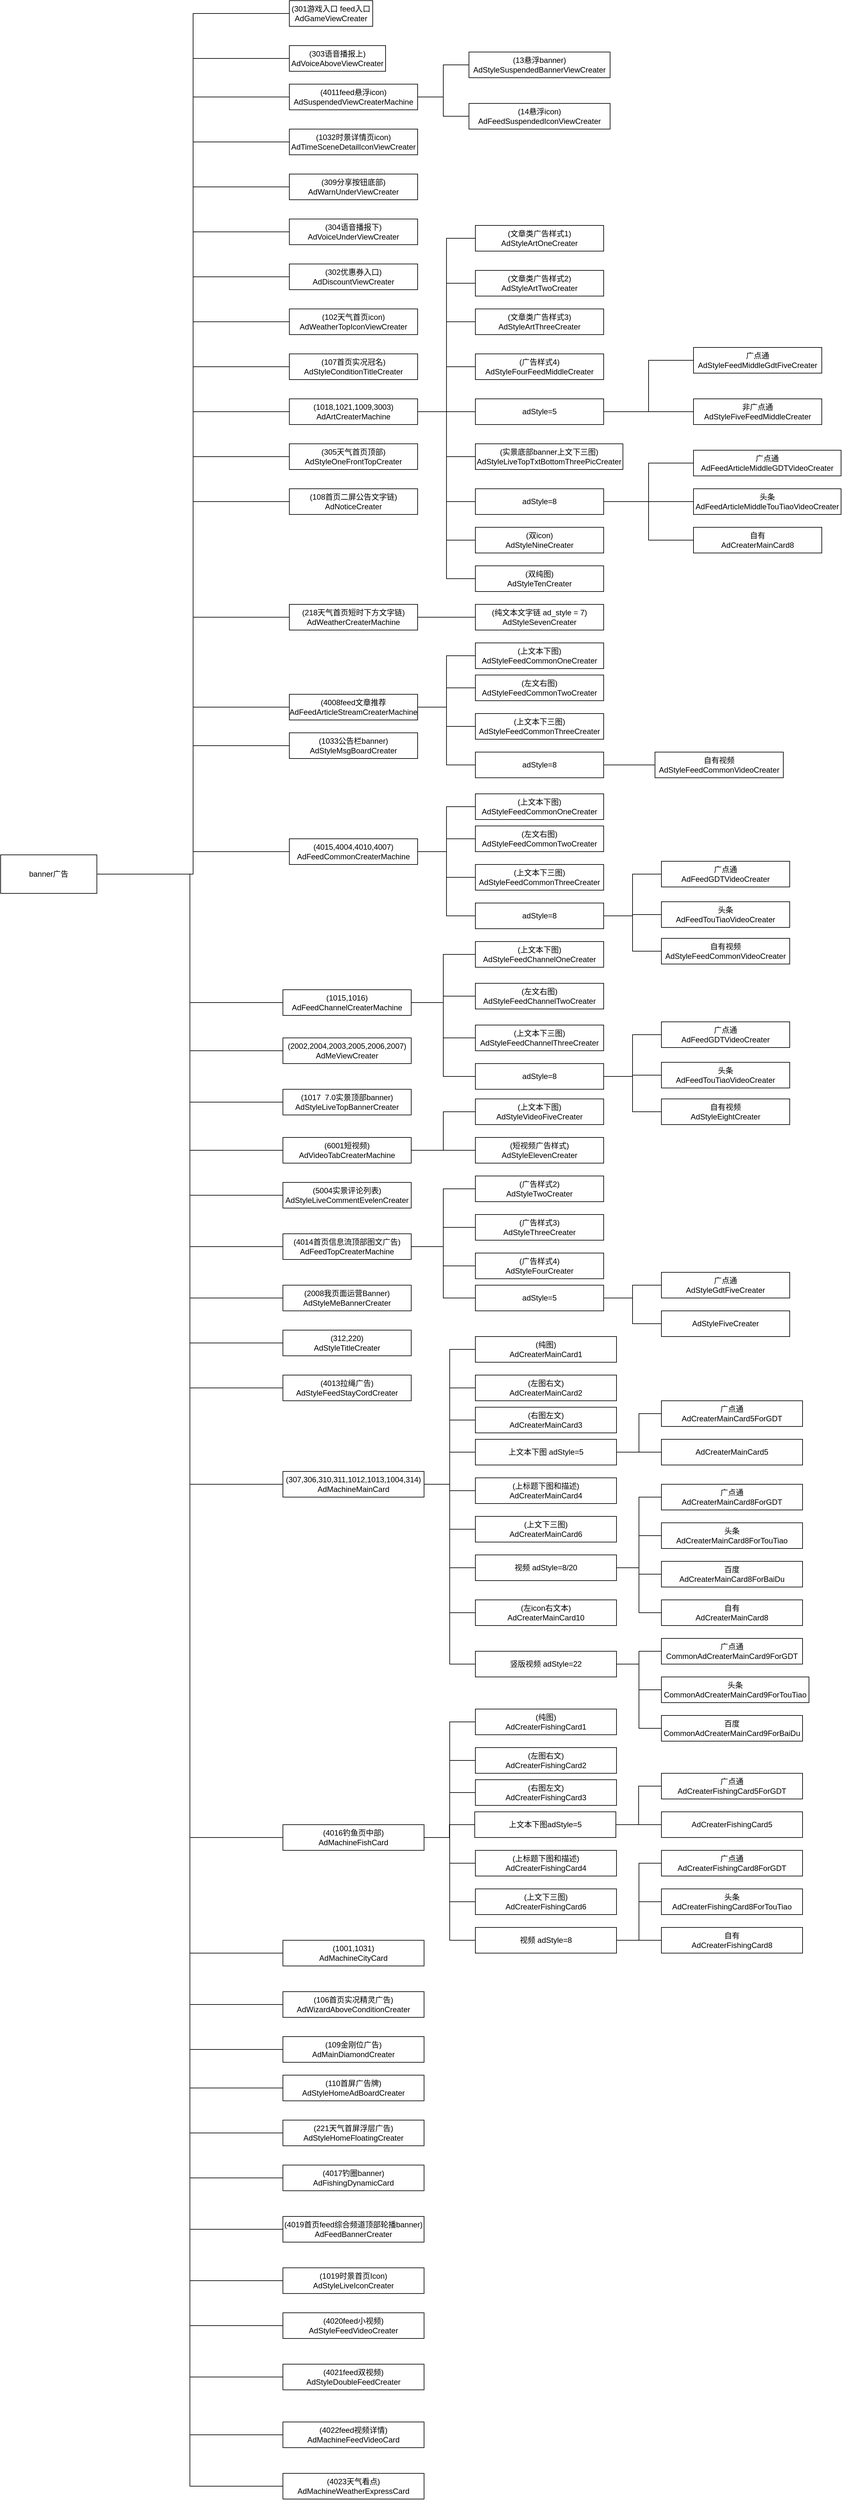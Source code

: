 <mxfile version="24.7.1" type="github">
  <diagram name="Page-1" id="10a91c8b-09ff-31b1-d368-03940ed4cc9e">
    <mxGraphModel dx="2293" dy="1470" grid="1" gridSize="10" guides="1" tooltips="1" connect="1" arrows="1" fold="1" page="1" pageScale="1" pageWidth="1100" pageHeight="850" background="none" math="0" shadow="0">
      <root>
        <mxCell id="0" />
        <mxCell id="1" parent="0" />
        <mxCell id="DYaqVIQ8ZScYYBNlhMp5-16" style="edgeStyle=elbowEdgeStyle;rounded=0;orthogonalLoop=1;jettySize=auto;html=1;startArrow=none;endArrow=none;" parent="1" source="DYaqVIQ8ZScYYBNlhMp5-5" target="DYaqVIQ8ZScYYBNlhMp5-9" edge="1">
          <mxGeometry relative="1" as="geometry" />
        </mxCell>
        <mxCell id="DYaqVIQ8ZScYYBNlhMp5-17" style="edgeStyle=elbowEdgeStyle;rounded=0;orthogonalLoop=1;jettySize=auto;html=1;startArrow=none;endArrow=none;entryX=0;entryY=0.5;entryDx=0;entryDy=0;" parent="1" source="DYaqVIQ8ZScYYBNlhMp5-5" target="DYaqVIQ8ZScYYBNlhMp5-13" edge="1">
          <mxGeometry relative="1" as="geometry" />
        </mxCell>
        <mxCell id="DYaqVIQ8ZScYYBNlhMp5-19" style="edgeStyle=elbowEdgeStyle;rounded=0;orthogonalLoop=1;jettySize=auto;html=1;startArrow=none;endArrow=none;" parent="1" source="DYaqVIQ8ZScYYBNlhMp5-5" target="DYaqVIQ8ZScYYBNlhMp5-18" edge="1">
          <mxGeometry relative="1" as="geometry" />
        </mxCell>
        <mxCell id="DYaqVIQ8ZScYYBNlhMp5-21" style="edgeStyle=elbowEdgeStyle;rounded=0;orthogonalLoop=1;jettySize=auto;html=1;startArrow=none;endArrow=none;" parent="1" source="DYaqVIQ8ZScYYBNlhMp5-5" target="DYaqVIQ8ZScYYBNlhMp5-20" edge="1">
          <mxGeometry relative="1" as="geometry" />
        </mxCell>
        <mxCell id="DYaqVIQ8ZScYYBNlhMp5-61" style="edgeStyle=elbowEdgeStyle;rounded=0;orthogonalLoop=1;jettySize=auto;html=1;startArrow=none;endArrow=none;entryX=0;entryY=0.5;entryDx=0;entryDy=0;" parent="1" source="DYaqVIQ8ZScYYBNlhMp5-5" target="DYaqVIQ8ZScYYBNlhMp5-22" edge="1">
          <mxGeometry relative="1" as="geometry" />
        </mxCell>
        <mxCell id="DYaqVIQ8ZScYYBNlhMp5-62" style="edgeStyle=elbowEdgeStyle;rounded=0;orthogonalLoop=1;jettySize=auto;html=1;startArrow=none;endArrow=none;" parent="1" source="DYaqVIQ8ZScYYBNlhMp5-5" target="DYaqVIQ8ZScYYBNlhMp5-23" edge="1">
          <mxGeometry relative="1" as="geometry" />
        </mxCell>
        <mxCell id="DYaqVIQ8ZScYYBNlhMp5-63" style="edgeStyle=elbowEdgeStyle;rounded=0;orthogonalLoop=1;jettySize=auto;html=1;startArrow=none;endArrow=none;entryX=0;entryY=0.5;entryDx=0;entryDy=0;" parent="1" source="DYaqVIQ8ZScYYBNlhMp5-5" target="DYaqVIQ8ZScYYBNlhMp5-24" edge="1">
          <mxGeometry relative="1" as="geometry" />
        </mxCell>
        <mxCell id="DYaqVIQ8ZScYYBNlhMp5-64" style="edgeStyle=elbowEdgeStyle;rounded=0;orthogonalLoop=1;jettySize=auto;html=1;startArrow=none;endArrow=none;entryX=0;entryY=0.5;entryDx=0;entryDy=0;" parent="1" source="DYaqVIQ8ZScYYBNlhMp5-5" target="DYaqVIQ8ZScYYBNlhMp5-25" edge="1">
          <mxGeometry relative="1" as="geometry" />
        </mxCell>
        <mxCell id="DYaqVIQ8ZScYYBNlhMp5-65" style="edgeStyle=elbowEdgeStyle;rounded=0;orthogonalLoop=1;jettySize=auto;html=1;startArrow=none;endArrow=none;entryX=0;entryY=0.5;entryDx=0;entryDy=0;" parent="1" source="DYaqVIQ8ZScYYBNlhMp5-5" target="DYaqVIQ8ZScYYBNlhMp5-26" edge="1">
          <mxGeometry relative="1" as="geometry" />
        </mxCell>
        <mxCell id="DYaqVIQ8ZScYYBNlhMp5-66" style="edgeStyle=elbowEdgeStyle;rounded=0;orthogonalLoop=1;jettySize=auto;html=1;startArrow=none;endArrow=none;entryX=0;entryY=0.5;entryDx=0;entryDy=0;" parent="1" source="DYaqVIQ8ZScYYBNlhMp5-5" target="DYaqVIQ8ZScYYBNlhMp5-27" edge="1">
          <mxGeometry relative="1" as="geometry" />
        </mxCell>
        <mxCell id="DYaqVIQ8ZScYYBNlhMp5-67" style="edgeStyle=elbowEdgeStyle;rounded=0;orthogonalLoop=1;jettySize=auto;html=1;startArrow=none;endArrow=none;entryX=0;entryY=0.5;entryDx=0;entryDy=0;" parent="1" source="DYaqVIQ8ZScYYBNlhMp5-5" target="DYaqVIQ8ZScYYBNlhMp5-28" edge="1">
          <mxGeometry relative="1" as="geometry" />
        </mxCell>
        <mxCell id="DYaqVIQ8ZScYYBNlhMp5-68" style="edgeStyle=elbowEdgeStyle;rounded=0;orthogonalLoop=1;jettySize=auto;html=1;startArrow=none;endArrow=none;entryX=0;entryY=0.5;entryDx=0;entryDy=0;" parent="1" source="DYaqVIQ8ZScYYBNlhMp5-5" target="DYaqVIQ8ZScYYBNlhMp5-29" edge="1">
          <mxGeometry relative="1" as="geometry" />
        </mxCell>
        <mxCell id="DYaqVIQ8ZScYYBNlhMp5-69" style="edgeStyle=elbowEdgeStyle;rounded=0;orthogonalLoop=1;jettySize=auto;html=1;startArrow=none;endArrow=none;" parent="1" source="DYaqVIQ8ZScYYBNlhMp5-5" target="DYaqVIQ8ZScYYBNlhMp5-30" edge="1">
          <mxGeometry relative="1" as="geometry" />
        </mxCell>
        <mxCell id="DYaqVIQ8ZScYYBNlhMp5-70" style="edgeStyle=elbowEdgeStyle;rounded=0;orthogonalLoop=1;jettySize=auto;html=1;startArrow=none;endArrow=none;entryX=0;entryY=0.5;entryDx=0;entryDy=0;" parent="1" source="DYaqVIQ8ZScYYBNlhMp5-5" target="DYaqVIQ8ZScYYBNlhMp5-31" edge="1">
          <mxGeometry relative="1" as="geometry" />
        </mxCell>
        <mxCell id="DYaqVIQ8ZScYYBNlhMp5-71" style="edgeStyle=elbowEdgeStyle;rounded=0;orthogonalLoop=1;jettySize=auto;html=1;startArrow=none;endArrow=none;" parent="1" source="DYaqVIQ8ZScYYBNlhMp5-5" target="DYaqVIQ8ZScYYBNlhMp5-32" edge="1">
          <mxGeometry relative="1" as="geometry" />
        </mxCell>
        <mxCell id="DYaqVIQ8ZScYYBNlhMp5-72" style="edgeStyle=elbowEdgeStyle;rounded=0;orthogonalLoop=1;jettySize=auto;html=1;startArrow=none;endArrow=none;entryX=0;entryY=0.5;entryDx=0;entryDy=0;" parent="1" source="DYaqVIQ8ZScYYBNlhMp5-5" target="DYaqVIQ8ZScYYBNlhMp5-33" edge="1">
          <mxGeometry relative="1" as="geometry" />
        </mxCell>
        <mxCell id="DYaqVIQ8ZScYYBNlhMp5-73" style="edgeStyle=elbowEdgeStyle;rounded=0;orthogonalLoop=1;jettySize=auto;html=1;startArrow=none;endArrow=none;" parent="1" source="DYaqVIQ8ZScYYBNlhMp5-5" target="DYaqVIQ8ZScYYBNlhMp5-34" edge="1">
          <mxGeometry relative="1" as="geometry" />
        </mxCell>
        <mxCell id="DYaqVIQ8ZScYYBNlhMp5-74" style="edgeStyle=elbowEdgeStyle;rounded=0;orthogonalLoop=1;jettySize=auto;html=1;startArrow=none;endArrow=none;entryX=0;entryY=0.5;entryDx=0;entryDy=0;" parent="1" source="DYaqVIQ8ZScYYBNlhMp5-5" target="DYaqVIQ8ZScYYBNlhMp5-35" edge="1">
          <mxGeometry relative="1" as="geometry" />
        </mxCell>
        <mxCell id="DYaqVIQ8ZScYYBNlhMp5-75" style="edgeStyle=elbowEdgeStyle;rounded=0;orthogonalLoop=1;jettySize=auto;html=1;startArrow=none;endArrow=none;" parent="1" source="DYaqVIQ8ZScYYBNlhMp5-5" target="DYaqVIQ8ZScYYBNlhMp5-36" edge="1">
          <mxGeometry relative="1" as="geometry" />
        </mxCell>
        <mxCell id="DYaqVIQ8ZScYYBNlhMp5-76" style="edgeStyle=elbowEdgeStyle;rounded=0;orthogonalLoop=1;jettySize=auto;html=1;startArrow=none;endArrow=none;" parent="1" source="DYaqVIQ8ZScYYBNlhMp5-5" target="DYaqVIQ8ZScYYBNlhMp5-37" edge="1">
          <mxGeometry relative="1" as="geometry" />
        </mxCell>
        <mxCell id="DYaqVIQ8ZScYYBNlhMp5-77" style="edgeStyle=elbowEdgeStyle;rounded=0;orthogonalLoop=1;jettySize=auto;html=1;startArrow=none;endArrow=none;" parent="1" source="DYaqVIQ8ZScYYBNlhMp5-5" target="DYaqVIQ8ZScYYBNlhMp5-38" edge="1">
          <mxGeometry relative="1" as="geometry" />
        </mxCell>
        <mxCell id="DYaqVIQ8ZScYYBNlhMp5-78" style="edgeStyle=elbowEdgeStyle;rounded=0;orthogonalLoop=1;jettySize=auto;html=1;startArrow=none;endArrow=none;" parent="1" source="DYaqVIQ8ZScYYBNlhMp5-5" target="DYaqVIQ8ZScYYBNlhMp5-39" edge="1">
          <mxGeometry relative="1" as="geometry" />
        </mxCell>
        <mxCell id="DYaqVIQ8ZScYYBNlhMp5-79" style="edgeStyle=elbowEdgeStyle;rounded=0;orthogonalLoop=1;jettySize=auto;html=1;startArrow=none;endArrow=none;" parent="1" source="DYaqVIQ8ZScYYBNlhMp5-5" target="DYaqVIQ8ZScYYBNlhMp5-40" edge="1">
          <mxGeometry relative="1" as="geometry" />
        </mxCell>
        <mxCell id="DYaqVIQ8ZScYYBNlhMp5-80" style="edgeStyle=elbowEdgeStyle;rounded=0;orthogonalLoop=1;jettySize=auto;html=1;startArrow=none;endArrow=none;" parent="1" source="DYaqVIQ8ZScYYBNlhMp5-5" target="DYaqVIQ8ZScYYBNlhMp5-41" edge="1">
          <mxGeometry relative="1" as="geometry" />
        </mxCell>
        <mxCell id="DYaqVIQ8ZScYYBNlhMp5-81" style="edgeStyle=elbowEdgeStyle;rounded=0;orthogonalLoop=1;jettySize=auto;html=1;startArrow=none;endArrow=none;entryX=0;entryY=0.5;entryDx=0;entryDy=0;" parent="1" source="DYaqVIQ8ZScYYBNlhMp5-5" target="DYaqVIQ8ZScYYBNlhMp5-42" edge="1">
          <mxGeometry relative="1" as="geometry" />
        </mxCell>
        <mxCell id="DYaqVIQ8ZScYYBNlhMp5-82" style="edgeStyle=elbowEdgeStyle;rounded=0;orthogonalLoop=1;jettySize=auto;html=1;startArrow=none;endArrow=none;" parent="1" source="DYaqVIQ8ZScYYBNlhMp5-5" target="DYaqVIQ8ZScYYBNlhMp5-43" edge="1">
          <mxGeometry relative="1" as="geometry" />
        </mxCell>
        <mxCell id="DYaqVIQ8ZScYYBNlhMp5-83" style="edgeStyle=elbowEdgeStyle;rounded=0;orthogonalLoop=1;jettySize=auto;html=1;startArrow=none;endArrow=none;entryX=0;entryY=0.5;entryDx=0;entryDy=0;" parent="1" source="DYaqVIQ8ZScYYBNlhMp5-5" target="DYaqVIQ8ZScYYBNlhMp5-44" edge="1">
          <mxGeometry relative="1" as="geometry" />
        </mxCell>
        <mxCell id="DYaqVIQ8ZScYYBNlhMp5-84" style="edgeStyle=elbowEdgeStyle;rounded=0;orthogonalLoop=1;jettySize=auto;html=1;startArrow=none;endArrow=none;entryX=0;entryY=0.5;entryDx=0;entryDy=0;" parent="1" source="DYaqVIQ8ZScYYBNlhMp5-5" target="DYaqVIQ8ZScYYBNlhMp5-45" edge="1">
          <mxGeometry relative="1" as="geometry" />
        </mxCell>
        <mxCell id="DYaqVIQ8ZScYYBNlhMp5-85" style="edgeStyle=elbowEdgeStyle;rounded=0;orthogonalLoop=1;jettySize=auto;html=1;startArrow=none;endArrow=none;" parent="1" source="DYaqVIQ8ZScYYBNlhMp5-5" target="DYaqVIQ8ZScYYBNlhMp5-46" edge="1">
          <mxGeometry relative="1" as="geometry" />
        </mxCell>
        <mxCell id="DYaqVIQ8ZScYYBNlhMp5-86" style="edgeStyle=elbowEdgeStyle;rounded=0;orthogonalLoop=1;jettySize=auto;html=1;startArrow=none;endArrow=none;entryX=0;entryY=0.5;entryDx=0;entryDy=0;" parent="1" source="DYaqVIQ8ZScYYBNlhMp5-5" target="DYaqVIQ8ZScYYBNlhMp5-47" edge="1">
          <mxGeometry relative="1" as="geometry" />
        </mxCell>
        <mxCell id="DYaqVIQ8ZScYYBNlhMp5-87" style="edgeStyle=elbowEdgeStyle;rounded=0;orthogonalLoop=1;jettySize=auto;html=1;startArrow=none;endArrow=none;entryX=0;entryY=0.5;entryDx=0;entryDy=0;" parent="1" source="DYaqVIQ8ZScYYBNlhMp5-5" target="DYaqVIQ8ZScYYBNlhMp5-48" edge="1">
          <mxGeometry relative="1" as="geometry" />
        </mxCell>
        <mxCell id="DYaqVIQ8ZScYYBNlhMp5-88" style="edgeStyle=elbowEdgeStyle;rounded=0;orthogonalLoop=1;jettySize=auto;html=1;startArrow=none;endArrow=none;" parent="1" source="DYaqVIQ8ZScYYBNlhMp5-5" target="DYaqVIQ8ZScYYBNlhMp5-50" edge="1">
          <mxGeometry relative="1" as="geometry" />
        </mxCell>
        <mxCell id="DYaqVIQ8ZScYYBNlhMp5-89" style="edgeStyle=elbowEdgeStyle;rounded=0;orthogonalLoop=1;jettySize=auto;html=1;startArrow=none;endArrow=none;entryX=0;entryY=0.5;entryDx=0;entryDy=0;" parent="1" source="DYaqVIQ8ZScYYBNlhMp5-5" target="DYaqVIQ8ZScYYBNlhMp5-51" edge="1">
          <mxGeometry relative="1" as="geometry" />
        </mxCell>
        <mxCell id="DYaqVIQ8ZScYYBNlhMp5-90" style="edgeStyle=elbowEdgeStyle;rounded=0;orthogonalLoop=1;jettySize=auto;html=1;startArrow=none;endArrow=none;entryX=0;entryY=0.5;entryDx=0;entryDy=0;" parent="1" source="DYaqVIQ8ZScYYBNlhMp5-5" target="DYaqVIQ8ZScYYBNlhMp5-52" edge="1">
          <mxGeometry relative="1" as="geometry" />
        </mxCell>
        <mxCell id="DYaqVIQ8ZScYYBNlhMp5-91" style="edgeStyle=elbowEdgeStyle;rounded=0;orthogonalLoop=1;jettySize=auto;html=1;startArrow=none;endArrow=none;entryX=0;entryY=0.5;entryDx=0;entryDy=0;" parent="1" source="DYaqVIQ8ZScYYBNlhMp5-5" target="DYaqVIQ8ZScYYBNlhMp5-49" edge="1">
          <mxGeometry relative="1" as="geometry" />
        </mxCell>
        <mxCell id="DYaqVIQ8ZScYYBNlhMp5-92" style="edgeStyle=elbowEdgeStyle;rounded=0;orthogonalLoop=1;jettySize=auto;html=1;startArrow=none;endArrow=none;entryX=0;entryY=0.5;entryDx=0;entryDy=0;" parent="1" source="DYaqVIQ8ZScYYBNlhMp5-5" target="DYaqVIQ8ZScYYBNlhMp5-53" edge="1">
          <mxGeometry relative="1" as="geometry" />
        </mxCell>
        <mxCell id="DYaqVIQ8ZScYYBNlhMp5-93" style="edgeStyle=elbowEdgeStyle;rounded=0;orthogonalLoop=1;jettySize=auto;html=1;startArrow=none;endArrow=none;entryX=0;entryY=0.5;entryDx=0;entryDy=0;" parent="1" source="DYaqVIQ8ZScYYBNlhMp5-5" target="DYaqVIQ8ZScYYBNlhMp5-54" edge="1">
          <mxGeometry relative="1" as="geometry">
            <mxPoint x="-140" y="2410" as="targetPoint" />
          </mxGeometry>
        </mxCell>
        <mxCell id="DYaqVIQ8ZScYYBNlhMp5-94" style="edgeStyle=elbowEdgeStyle;rounded=0;orthogonalLoop=1;jettySize=auto;html=1;startArrow=none;endArrow=none;entryX=0;entryY=0.5;entryDx=0;entryDy=0;" parent="1" source="DYaqVIQ8ZScYYBNlhMp5-5" target="DYaqVIQ8ZScYYBNlhMp5-55" edge="1">
          <mxGeometry relative="1" as="geometry" />
        </mxCell>
        <mxCell id="DYaqVIQ8ZScYYBNlhMp5-95" style="edgeStyle=elbowEdgeStyle;rounded=0;orthogonalLoop=1;jettySize=auto;html=1;startArrow=none;endArrow=none;entryX=0;entryY=0.5;entryDx=0;entryDy=0;" parent="1" source="DYaqVIQ8ZScYYBNlhMp5-5" target="DYaqVIQ8ZScYYBNlhMp5-56" edge="1">
          <mxGeometry relative="1" as="geometry">
            <mxPoint x="-230" y="2958" as="targetPoint" />
          </mxGeometry>
        </mxCell>
        <mxCell id="DYaqVIQ8ZScYYBNlhMp5-5" value="banner广告" style="whiteSpace=wrap;html=1;align=center;verticalAlign=middle;treeFolding=1;treeMoving=1;newEdgeStyle={&quot;edgeStyle&quot;:&quot;elbowEdgeStyle&quot;,&quot;startArrow&quot;:&quot;none&quot;,&quot;endArrow&quot;:&quot;none&quot;};" parent="1" vertex="1">
          <mxGeometry x="-590" y="1120" width="150" height="60" as="geometry" />
        </mxCell>
        <mxCell id="DYaqVIQ8ZScYYBNlhMp5-9" value="&lt;div&gt;&lt;span style=&quot;background-color: initial;&quot;&gt;(301游戏入口 feed入口&lt;/span&gt;&lt;span style=&quot;background-color: initial;&quot;&gt;AdGameViewCreater&lt;/span&gt;&lt;br&gt;&lt;/div&gt;" style="whiteSpace=wrap;html=1;align=center;verticalAlign=middle;treeFolding=1;treeMoving=1;newEdgeStyle={&quot;edgeStyle&quot;:&quot;elbowEdgeStyle&quot;,&quot;startArrow&quot;:&quot;none&quot;,&quot;endArrow&quot;:&quot;none&quot;};" parent="1" vertex="1">
          <mxGeometry x="-140" y="-210" width="130" height="40" as="geometry" />
        </mxCell>
        <mxCell id="DYaqVIQ8ZScYYBNlhMp5-13" value="&lt;div&gt;(303&lt;span style=&quot;background-color: initial;&quot;&gt;语音播报上)&lt;/span&gt;&lt;/div&gt;AdVoiceAboveViewCreater" style="whiteSpace=wrap;html=1;align=center;verticalAlign=middle;treeFolding=1;treeMoving=1;newEdgeStyle={&quot;edgeStyle&quot;:&quot;elbowEdgeStyle&quot;,&quot;startArrow&quot;:&quot;none&quot;,&quot;endArrow&quot;:&quot;none&quot;};" parent="1" vertex="1">
          <mxGeometry x="-140" y="-140" width="150" height="40" as="geometry" />
        </mxCell>
        <mxCell id="G_2Q7d8G3R7fMCKb-q9A-2" style="edgeStyle=elbowEdgeStyle;rounded=0;orthogonalLoop=1;jettySize=auto;html=1;startArrow=none;endArrow=none;" edge="1" parent="1" source="DYaqVIQ8ZScYYBNlhMp5-18" target="G_2Q7d8G3R7fMCKb-q9A-1">
          <mxGeometry relative="1" as="geometry" />
        </mxCell>
        <mxCell id="G_2Q7d8G3R7fMCKb-q9A-4" style="edgeStyle=elbowEdgeStyle;rounded=0;orthogonalLoop=1;jettySize=auto;html=1;startArrow=none;endArrow=none;entryX=0;entryY=0.5;entryDx=0;entryDy=0;" edge="1" parent="1" source="DYaqVIQ8ZScYYBNlhMp5-18" target="G_2Q7d8G3R7fMCKb-q9A-3">
          <mxGeometry relative="1" as="geometry" />
        </mxCell>
        <mxCell id="DYaqVIQ8ZScYYBNlhMp5-18" value="&lt;div&gt;(4011feed悬浮icon&lt;span style=&quot;background-color: initial;&quot;&gt;)&lt;/span&gt;&lt;/div&gt;&lt;div&gt;&lt;span style=&quot;background-color: initial;&quot;&gt;AdSuspendedViewCreaterMachine&lt;br&gt;&lt;/span&gt;&lt;/div&gt;" style="whiteSpace=wrap;html=1;align=center;verticalAlign=middle;treeFolding=1;treeMoving=1;newEdgeStyle={&quot;edgeStyle&quot;:&quot;elbowEdgeStyle&quot;,&quot;startArrow&quot;:&quot;none&quot;,&quot;endArrow&quot;:&quot;none&quot;};" parent="1" vertex="1">
          <mxGeometry x="-140" y="-80" width="200" height="40" as="geometry" />
        </mxCell>
        <mxCell id="DYaqVIQ8ZScYYBNlhMp5-20" value="&lt;div&gt;(1032&lt;span style=&quot;background-color: initial;&quot;&gt;时景详情页icon)&lt;/span&gt;&lt;/div&gt;&lt;div&gt;&lt;span style=&quot;background-color: initial;&quot;&gt;AdTimeSceneDetailIconViewCreater&lt;br&gt;&lt;/span&gt;&lt;/div&gt;" style="whiteSpace=wrap;html=1;align=center;verticalAlign=middle;treeFolding=1;treeMoving=1;newEdgeStyle={&quot;edgeStyle&quot;:&quot;elbowEdgeStyle&quot;,&quot;startArrow&quot;:&quot;none&quot;,&quot;endArrow&quot;:&quot;none&quot;};" parent="1" vertex="1">
          <mxGeometry x="-140" y="-10" width="200" height="40" as="geometry" />
        </mxCell>
        <mxCell id="DYaqVIQ8ZScYYBNlhMp5-22" value="&lt;div&gt;(309分享按钮底部&lt;span style=&quot;background-color: initial;&quot;&gt;)&lt;/span&gt;&lt;/div&gt;&lt;div&gt;&lt;span style=&quot;background-color: initial;&quot;&gt;AdWarnUnderViewCreater&lt;br&gt;&lt;/span&gt;&lt;/div&gt;" style="whiteSpace=wrap;html=1;align=center;verticalAlign=middle;treeFolding=1;treeMoving=1;newEdgeStyle={&quot;edgeStyle&quot;:&quot;elbowEdgeStyle&quot;,&quot;startArrow&quot;:&quot;none&quot;,&quot;endArrow&quot;:&quot;none&quot;};" parent="1" vertex="1">
          <mxGeometry x="-140" y="60" width="200" height="40" as="geometry" />
        </mxCell>
        <mxCell id="DYaqVIQ8ZScYYBNlhMp5-23" value="&lt;div&gt;(304语音播报下&lt;span style=&quot;background-color: initial;&quot;&gt;)&lt;/span&gt;&lt;/div&gt;&lt;div&gt;&lt;span style=&quot;background-color: initial;&quot;&gt;AdVoiceUnderViewCreater&lt;br&gt;&lt;/span&gt;&lt;/div&gt;" style="whiteSpace=wrap;html=1;align=center;verticalAlign=middle;treeFolding=1;treeMoving=1;newEdgeStyle={&quot;edgeStyle&quot;:&quot;elbowEdgeStyle&quot;,&quot;startArrow&quot;:&quot;none&quot;,&quot;endArrow&quot;:&quot;none&quot;};" parent="1" vertex="1">
          <mxGeometry x="-140" y="130" width="200" height="40" as="geometry" />
        </mxCell>
        <mxCell id="DYaqVIQ8ZScYYBNlhMp5-24" value="&lt;div&gt;(302优惠券入口&lt;span style=&quot;background-color: initial;&quot;&gt;)&lt;/span&gt;&lt;/div&gt;&lt;div&gt;&lt;span style=&quot;background-color: initial;&quot;&gt;AdDiscountViewCreater&lt;br&gt;&lt;/span&gt;&lt;/div&gt;" style="whiteSpace=wrap;html=1;align=center;verticalAlign=middle;treeFolding=1;treeMoving=1;newEdgeStyle={&quot;edgeStyle&quot;:&quot;elbowEdgeStyle&quot;,&quot;startArrow&quot;:&quot;none&quot;,&quot;endArrow&quot;:&quot;none&quot;};" parent="1" vertex="1">
          <mxGeometry x="-140" y="200" width="200" height="40" as="geometry" />
        </mxCell>
        <mxCell id="DYaqVIQ8ZScYYBNlhMp5-25" value="&lt;div&gt;(102&lt;span style=&quot;background-color: initial;&quot;&gt;天气首页icon)&lt;/span&gt;&lt;/div&gt;&lt;div&gt;&lt;span style=&quot;background-color: initial;&quot;&gt;AdWeatherTopIconViewCreater&lt;br&gt;&lt;/span&gt;&lt;/div&gt;" style="whiteSpace=wrap;html=1;align=center;verticalAlign=middle;treeFolding=1;treeMoving=1;newEdgeStyle={&quot;edgeStyle&quot;:&quot;elbowEdgeStyle&quot;,&quot;startArrow&quot;:&quot;none&quot;,&quot;endArrow&quot;:&quot;none&quot;};" parent="1" vertex="1">
          <mxGeometry x="-140" y="270" width="200" height="40" as="geometry" />
        </mxCell>
        <mxCell id="DYaqVIQ8ZScYYBNlhMp5-26" value="&lt;div&gt;(107首页实况冠名&lt;span style=&quot;background-color: initial;&quot;&gt;)&lt;/span&gt;&lt;/div&gt;&lt;div&gt;&lt;span style=&quot;background-color: initial;&quot;&gt;AdStyleConditionTitleCreater&lt;br&gt;&lt;/span&gt;&lt;/div&gt;" style="whiteSpace=wrap;html=1;align=center;verticalAlign=middle;treeFolding=1;treeMoving=1;newEdgeStyle={&quot;edgeStyle&quot;:&quot;elbowEdgeStyle&quot;,&quot;startArrow&quot;:&quot;none&quot;,&quot;endArrow&quot;:&quot;none&quot;};" parent="1" vertex="1">
          <mxGeometry x="-140" y="340" width="200" height="40" as="geometry" />
        </mxCell>
        <mxCell id="G_2Q7d8G3R7fMCKb-q9A-6" style="edgeStyle=elbowEdgeStyle;rounded=0;orthogonalLoop=1;jettySize=auto;html=1;startArrow=none;endArrow=none;" edge="1" parent="1" source="DYaqVIQ8ZScYYBNlhMp5-27" target="G_2Q7d8G3R7fMCKb-q9A-5">
          <mxGeometry relative="1" as="geometry" />
        </mxCell>
        <mxCell id="G_2Q7d8G3R7fMCKb-q9A-26" style="edgeStyle=elbowEdgeStyle;rounded=0;orthogonalLoop=1;jettySize=auto;html=1;startArrow=none;endArrow=none;entryX=0;entryY=0.5;entryDx=0;entryDy=0;" edge="1" parent="1" source="DYaqVIQ8ZScYYBNlhMp5-27" target="G_2Q7d8G3R7fMCKb-q9A-7">
          <mxGeometry relative="1" as="geometry" />
        </mxCell>
        <mxCell id="G_2Q7d8G3R7fMCKb-q9A-27" style="edgeStyle=elbowEdgeStyle;rounded=0;orthogonalLoop=1;jettySize=auto;html=1;startArrow=none;endArrow=none;entryX=0;entryY=0.5;entryDx=0;entryDy=0;" edge="1" parent="1" source="DYaqVIQ8ZScYYBNlhMp5-27" target="G_2Q7d8G3R7fMCKb-q9A-8">
          <mxGeometry relative="1" as="geometry" />
        </mxCell>
        <mxCell id="G_2Q7d8G3R7fMCKb-q9A-28" style="edgeStyle=elbowEdgeStyle;rounded=0;orthogonalLoop=1;jettySize=auto;html=1;startArrow=none;endArrow=none;entryX=0;entryY=0.5;entryDx=0;entryDy=0;" edge="1" parent="1" source="DYaqVIQ8ZScYYBNlhMp5-27" target="G_2Q7d8G3R7fMCKb-q9A-9">
          <mxGeometry relative="1" as="geometry" />
        </mxCell>
        <mxCell id="G_2Q7d8G3R7fMCKb-q9A-29" style="edgeStyle=elbowEdgeStyle;rounded=0;orthogonalLoop=1;jettySize=auto;html=1;startArrow=none;endArrow=none;entryX=0;entryY=0.5;entryDx=0;entryDy=0;" edge="1" parent="1" source="DYaqVIQ8ZScYYBNlhMp5-27" target="G_2Q7d8G3R7fMCKb-q9A-10">
          <mxGeometry relative="1" as="geometry" />
        </mxCell>
        <mxCell id="G_2Q7d8G3R7fMCKb-q9A-30" style="edgeStyle=elbowEdgeStyle;rounded=0;orthogonalLoop=1;jettySize=auto;html=1;startArrow=none;endArrow=none;entryX=0;entryY=0.5;entryDx=0;entryDy=0;" edge="1" parent="1" source="DYaqVIQ8ZScYYBNlhMp5-27" target="G_2Q7d8G3R7fMCKb-q9A-11">
          <mxGeometry relative="1" as="geometry" />
        </mxCell>
        <mxCell id="G_2Q7d8G3R7fMCKb-q9A-31" style="edgeStyle=elbowEdgeStyle;rounded=0;orthogonalLoop=1;jettySize=auto;html=1;startArrow=none;endArrow=none;entryX=0;entryY=0.5;entryDx=0;entryDy=0;" edge="1" parent="1" source="DYaqVIQ8ZScYYBNlhMp5-27" target="G_2Q7d8G3R7fMCKb-q9A-12">
          <mxGeometry relative="1" as="geometry" />
        </mxCell>
        <mxCell id="G_2Q7d8G3R7fMCKb-q9A-32" style="edgeStyle=elbowEdgeStyle;rounded=0;orthogonalLoop=1;jettySize=auto;html=1;startArrow=none;endArrow=none;" edge="1" parent="1" source="DYaqVIQ8ZScYYBNlhMp5-27" target="G_2Q7d8G3R7fMCKb-q9A-13">
          <mxGeometry relative="1" as="geometry" />
        </mxCell>
        <mxCell id="G_2Q7d8G3R7fMCKb-q9A-33" style="edgeStyle=elbowEdgeStyle;rounded=0;orthogonalLoop=1;jettySize=auto;html=1;startArrow=none;endArrow=none;" edge="1" parent="1" source="DYaqVIQ8ZScYYBNlhMp5-27" target="G_2Q7d8G3R7fMCKb-q9A-14">
          <mxGeometry relative="1" as="geometry" />
        </mxCell>
        <mxCell id="DYaqVIQ8ZScYYBNlhMp5-27" value="&lt;div&gt;(&lt;span style=&quot;background-color: initial;&quot;&gt;1018,1021,1009,3003)&lt;/span&gt;&lt;/div&gt;&lt;div&gt;&lt;span style=&quot;background-color: initial;&quot;&gt;AdArtCreaterMachine&lt;br&gt;&lt;/span&gt;&lt;/div&gt;" style="whiteSpace=wrap;html=1;align=center;verticalAlign=middle;treeFolding=1;treeMoving=1;newEdgeStyle={&quot;edgeStyle&quot;:&quot;elbowEdgeStyle&quot;,&quot;startArrow&quot;:&quot;none&quot;,&quot;endArrow&quot;:&quot;none&quot;};" parent="1" vertex="1">
          <mxGeometry x="-140" y="410" width="200" height="40" as="geometry" />
        </mxCell>
        <mxCell id="DYaqVIQ8ZScYYBNlhMp5-28" value="&lt;div&gt;(305天气首页顶部&lt;span style=&quot;background-color: initial;&quot;&gt;)&lt;/span&gt;&lt;/div&gt;&lt;div&gt;&lt;span style=&quot;background-color: initial;&quot;&gt;AdStyleOneFrontTopCreater&lt;br&gt;&lt;/span&gt;&lt;/div&gt;" style="whiteSpace=wrap;html=1;align=center;verticalAlign=middle;treeFolding=1;treeMoving=1;newEdgeStyle={&quot;edgeStyle&quot;:&quot;elbowEdgeStyle&quot;,&quot;startArrow&quot;:&quot;none&quot;,&quot;endArrow&quot;:&quot;none&quot;};" parent="1" vertex="1">
          <mxGeometry x="-140" y="480" width="200" height="40" as="geometry" />
        </mxCell>
        <mxCell id="DYaqVIQ8ZScYYBNlhMp5-29" value="&lt;div&gt;(108&lt;span style=&quot;background-color: initial;&quot;&gt;首页二屏公告文字链)&lt;/span&gt;&lt;/div&gt;&lt;div&gt;&lt;span style=&quot;background-color: initial;&quot;&gt;AdNoticeCreater&lt;br&gt;&lt;/span&gt;&lt;/div&gt;" style="whiteSpace=wrap;html=1;align=center;verticalAlign=middle;treeFolding=1;treeMoving=1;newEdgeStyle={&quot;edgeStyle&quot;:&quot;elbowEdgeStyle&quot;,&quot;startArrow&quot;:&quot;none&quot;,&quot;endArrow&quot;:&quot;none&quot;};" parent="1" vertex="1">
          <mxGeometry x="-140" y="550" width="200" height="40" as="geometry" />
        </mxCell>
        <mxCell id="G_2Q7d8G3R7fMCKb-q9A-35" value="" style="edgeStyle=elbowEdgeStyle;rounded=0;orthogonalLoop=1;jettySize=auto;html=1;elbow=horizontal;startArrow=none;endArrow=none;" edge="1" parent="1" source="DYaqVIQ8ZScYYBNlhMp5-30" target="G_2Q7d8G3R7fMCKb-q9A-34">
          <mxGeometry relative="1" as="geometry" />
        </mxCell>
        <mxCell id="DYaqVIQ8ZScYYBNlhMp5-30" value="&lt;div&gt;(218&lt;span style=&quot;background-color: initial;&quot;&gt;天气首页短时下方文字链)&lt;/span&gt;&lt;/div&gt;&lt;div&gt;&lt;span style=&quot;background-color: initial;&quot;&gt;AdWeatherCreaterMachine&lt;br&gt;&lt;/span&gt;&lt;/div&gt;" style="whiteSpace=wrap;html=1;align=center;verticalAlign=middle;treeFolding=1;treeMoving=1;newEdgeStyle={&quot;edgeStyle&quot;:&quot;elbowEdgeStyle&quot;,&quot;startArrow&quot;:&quot;none&quot;,&quot;endArrow&quot;:&quot;none&quot;};" parent="1" vertex="1">
          <mxGeometry x="-140" y="730" width="200" height="40" as="geometry" />
        </mxCell>
        <mxCell id="G_2Q7d8G3R7fMCKb-q9A-37" value="" style="edgeStyle=elbowEdgeStyle;rounded=0;orthogonalLoop=1;jettySize=auto;html=1;elbow=horizontal;startArrow=none;endArrow=none;" edge="1" parent="1" source="DYaqVIQ8ZScYYBNlhMp5-31" target="G_2Q7d8G3R7fMCKb-q9A-36">
          <mxGeometry relative="1" as="geometry" />
        </mxCell>
        <mxCell id="G_2Q7d8G3R7fMCKb-q9A-39" value="" style="edgeStyle=elbowEdgeStyle;rounded=0;orthogonalLoop=1;jettySize=auto;html=1;elbow=horizontal;startArrow=none;endArrow=none;" edge="1" parent="1" source="DYaqVIQ8ZScYYBNlhMp5-31" target="G_2Q7d8G3R7fMCKb-q9A-38">
          <mxGeometry relative="1" as="geometry" />
        </mxCell>
        <mxCell id="G_2Q7d8G3R7fMCKb-q9A-40" value="" style="edgeStyle=elbowEdgeStyle;rounded=0;orthogonalLoop=1;jettySize=auto;html=1;elbow=horizontal;startArrow=none;endArrow=none;" edge="1" parent="1" source="DYaqVIQ8ZScYYBNlhMp5-31" target="G_2Q7d8G3R7fMCKb-q9A-38">
          <mxGeometry relative="1" as="geometry" />
        </mxCell>
        <mxCell id="G_2Q7d8G3R7fMCKb-q9A-41" value="" style="edgeStyle=elbowEdgeStyle;rounded=0;orthogonalLoop=1;jettySize=auto;html=1;elbow=horizontal;startArrow=none;endArrow=none;" edge="1" parent="1" source="DYaqVIQ8ZScYYBNlhMp5-31" target="G_2Q7d8G3R7fMCKb-q9A-38">
          <mxGeometry relative="1" as="geometry" />
        </mxCell>
        <mxCell id="G_2Q7d8G3R7fMCKb-q9A-42" value="" style="edgeStyle=elbowEdgeStyle;rounded=0;orthogonalLoop=1;jettySize=auto;html=1;elbow=horizontal;startArrow=none;endArrow=none;" edge="1" parent="1" source="DYaqVIQ8ZScYYBNlhMp5-31" target="G_2Q7d8G3R7fMCKb-q9A-38">
          <mxGeometry relative="1" as="geometry" />
        </mxCell>
        <mxCell id="G_2Q7d8G3R7fMCKb-q9A-44" value="" style="edgeStyle=elbowEdgeStyle;rounded=0;orthogonalLoop=1;jettySize=auto;html=1;elbow=horizontal;startArrow=none;endArrow=none;" edge="1" parent="1" source="DYaqVIQ8ZScYYBNlhMp5-31" target="G_2Q7d8G3R7fMCKb-q9A-43">
          <mxGeometry relative="1" as="geometry" />
        </mxCell>
        <mxCell id="G_2Q7d8G3R7fMCKb-q9A-45" value="" style="edgeStyle=elbowEdgeStyle;rounded=0;orthogonalLoop=1;jettySize=auto;html=1;elbow=horizontal;startArrow=none;endArrow=none;" edge="1" parent="1" source="DYaqVIQ8ZScYYBNlhMp5-31" target="G_2Q7d8G3R7fMCKb-q9A-43">
          <mxGeometry relative="1" as="geometry" />
        </mxCell>
        <mxCell id="G_2Q7d8G3R7fMCKb-q9A-47" style="edgeStyle=elbowEdgeStyle;rounded=0;orthogonalLoop=1;jettySize=auto;html=1;startArrow=none;endArrow=none;" edge="1" parent="1" source="DYaqVIQ8ZScYYBNlhMp5-31" target="G_2Q7d8G3R7fMCKb-q9A-46">
          <mxGeometry relative="1" as="geometry" />
        </mxCell>
        <mxCell id="DYaqVIQ8ZScYYBNlhMp5-31" value="&lt;div&gt;(4008&lt;span style=&quot;background-color: initial;&quot;&gt;feed文章推荐&lt;/span&gt;&lt;/div&gt;&lt;div&gt;&lt;span style=&quot;background-color: initial;&quot;&gt;AdFeedArticleStreamCreaterMachine&lt;br&gt;&lt;/span&gt;&lt;/div&gt;" style="whiteSpace=wrap;html=1;align=center;verticalAlign=middle;treeFolding=1;treeMoving=1;newEdgeStyle={&quot;edgeStyle&quot;:&quot;elbowEdgeStyle&quot;,&quot;startArrow&quot;:&quot;none&quot;,&quot;endArrow&quot;:&quot;none&quot;};" parent="1" vertex="1">
          <mxGeometry x="-140" y="870" width="200" height="40" as="geometry" />
        </mxCell>
        <mxCell id="DYaqVIQ8ZScYYBNlhMp5-32" value="&lt;div&gt;(1033&lt;span style=&quot;background-color: initial;&quot;&gt;公告栏banner)&lt;/span&gt;&lt;/div&gt;&lt;div&gt;&lt;span style=&quot;background-color: initial;&quot;&gt;AdStyleMsgBoardCreater&lt;br&gt;&lt;/span&gt;&lt;/div&gt;" style="whiteSpace=wrap;html=1;align=center;verticalAlign=middle;treeFolding=1;treeMoving=1;newEdgeStyle={&quot;edgeStyle&quot;:&quot;elbowEdgeStyle&quot;,&quot;startArrow&quot;:&quot;none&quot;,&quot;endArrow&quot;:&quot;none&quot;};" parent="1" vertex="1">
          <mxGeometry x="-140" y="930" width="200" height="40" as="geometry" />
        </mxCell>
        <mxCell id="G_2Q7d8G3R7fMCKb-q9A-56" value="" style="edgeStyle=elbowEdgeStyle;rounded=0;orthogonalLoop=1;jettySize=auto;html=1;elbow=horizontal;startArrow=none;endArrow=none;" edge="1" parent="1" source="DYaqVIQ8ZScYYBNlhMp5-33" target="G_2Q7d8G3R7fMCKb-q9A-51">
          <mxGeometry relative="1" as="geometry" />
        </mxCell>
        <mxCell id="G_2Q7d8G3R7fMCKb-q9A-57" style="edgeStyle=elbowEdgeStyle;rounded=0;orthogonalLoop=1;jettySize=auto;html=1;startArrow=none;endArrow=none;entryX=0;entryY=0.5;entryDx=0;entryDy=0;" edge="1" parent="1" source="DYaqVIQ8ZScYYBNlhMp5-33" target="G_2Q7d8G3R7fMCKb-q9A-50">
          <mxGeometry relative="1" as="geometry" />
        </mxCell>
        <mxCell id="G_2Q7d8G3R7fMCKb-q9A-58" style="edgeStyle=elbowEdgeStyle;rounded=0;orthogonalLoop=1;jettySize=auto;html=1;startArrow=none;endArrow=none;entryX=0;entryY=0.5;entryDx=0;entryDy=0;" edge="1" parent="1" source="DYaqVIQ8ZScYYBNlhMp5-33" target="G_2Q7d8G3R7fMCKb-q9A-52">
          <mxGeometry relative="1" as="geometry" />
        </mxCell>
        <mxCell id="G_2Q7d8G3R7fMCKb-q9A-59" style="edgeStyle=elbowEdgeStyle;rounded=0;orthogonalLoop=1;jettySize=auto;html=1;startArrow=none;endArrow=none;entryX=0;entryY=0.5;entryDx=0;entryDy=0;" edge="1" parent="1" source="DYaqVIQ8ZScYYBNlhMp5-33" target="G_2Q7d8G3R7fMCKb-q9A-54">
          <mxGeometry relative="1" as="geometry" />
        </mxCell>
        <mxCell id="DYaqVIQ8ZScYYBNlhMp5-33" value="&lt;div&gt;(4015,4004,4010,4007&lt;span style=&quot;background-color: initial;&quot;&gt;)&lt;/span&gt;&lt;/div&gt;&lt;div&gt;&lt;span style=&quot;background-color: initial;&quot;&gt;AdFeedCommonCreaterMachine&lt;br&gt;&lt;/span&gt;&lt;/div&gt;" style="whiteSpace=wrap;html=1;align=center;verticalAlign=middle;treeFolding=1;treeMoving=1;newEdgeStyle={&quot;edgeStyle&quot;:&quot;elbowEdgeStyle&quot;,&quot;startArrow&quot;:&quot;none&quot;,&quot;endArrow&quot;:&quot;none&quot;};" parent="1" vertex="1">
          <mxGeometry x="-140" y="1095" width="200" height="40" as="geometry" />
        </mxCell>
        <mxCell id="G_2Q7d8G3R7fMCKb-q9A-78" value="" style="edgeStyle=elbowEdgeStyle;rounded=0;orthogonalLoop=1;jettySize=auto;html=1;elbow=horizontal;startArrow=none;endArrow=none;" edge="1" parent="1" source="DYaqVIQ8ZScYYBNlhMp5-34" target="G_2Q7d8G3R7fMCKb-q9A-68">
          <mxGeometry relative="1" as="geometry" />
        </mxCell>
        <mxCell id="G_2Q7d8G3R7fMCKb-q9A-79" value="" style="edgeStyle=elbowEdgeStyle;rounded=0;orthogonalLoop=1;jettySize=auto;html=1;elbow=horizontal;startArrow=none;endArrow=none;" edge="1" parent="1" source="DYaqVIQ8ZScYYBNlhMp5-34" target="G_2Q7d8G3R7fMCKb-q9A-68">
          <mxGeometry relative="1" as="geometry" />
        </mxCell>
        <mxCell id="G_2Q7d8G3R7fMCKb-q9A-80" style="edgeStyle=elbowEdgeStyle;rounded=0;orthogonalLoop=1;jettySize=auto;html=1;startArrow=none;endArrow=none;entryX=0;entryY=0.5;entryDx=0;entryDy=0;" edge="1" parent="1" source="DYaqVIQ8ZScYYBNlhMp5-34" target="G_2Q7d8G3R7fMCKb-q9A-66">
          <mxGeometry relative="1" as="geometry" />
        </mxCell>
        <mxCell id="G_2Q7d8G3R7fMCKb-q9A-81" style="edgeStyle=elbowEdgeStyle;rounded=0;orthogonalLoop=1;jettySize=auto;html=1;startArrow=none;endArrow=none;entryX=0;entryY=0.5;entryDx=0;entryDy=0;" edge="1" parent="1" source="DYaqVIQ8ZScYYBNlhMp5-34" target="G_2Q7d8G3R7fMCKb-q9A-67">
          <mxGeometry relative="1" as="geometry" />
        </mxCell>
        <mxCell id="G_2Q7d8G3R7fMCKb-q9A-82" style="edgeStyle=elbowEdgeStyle;rounded=0;orthogonalLoop=1;jettySize=auto;html=1;startArrow=none;endArrow=none;entryX=0;entryY=0.5;entryDx=0;entryDy=0;" edge="1" parent="1" source="DYaqVIQ8ZScYYBNlhMp5-34" target="G_2Q7d8G3R7fMCKb-q9A-74">
          <mxGeometry relative="1" as="geometry" />
        </mxCell>
        <mxCell id="DYaqVIQ8ZScYYBNlhMp5-34" value="&lt;div&gt;(1015,1016&lt;span style=&quot;background-color: initial;&quot;&gt;)&lt;/span&gt;&lt;/div&gt;&lt;div&gt;&lt;span style=&quot;background-color: initial;&quot;&gt;AdFeedChannelCreaterMachine&lt;br&gt;&lt;/span&gt;&lt;/div&gt;" style="whiteSpace=wrap;html=1;align=center;verticalAlign=middle;treeFolding=1;treeMoving=1;newEdgeStyle={&quot;edgeStyle&quot;:&quot;elbowEdgeStyle&quot;,&quot;startArrow&quot;:&quot;none&quot;,&quot;endArrow&quot;:&quot;none&quot;};" parent="1" vertex="1">
          <mxGeometry x="-150" y="1330" width="200" height="40" as="geometry" />
        </mxCell>
        <mxCell id="DYaqVIQ8ZScYYBNlhMp5-35" value="&lt;div&gt;(2002,2004,2003,2005,2006,2007&lt;span style=&quot;background-color: initial;&quot;&gt;)&lt;/span&gt;&lt;/div&gt;&lt;div&gt;&lt;span style=&quot;background-color: initial;&quot;&gt;AdMeViewCreater&lt;br&gt;&lt;/span&gt;&lt;/div&gt;" style="whiteSpace=wrap;html=1;align=center;verticalAlign=middle;treeFolding=1;treeMoving=1;newEdgeStyle={&quot;edgeStyle&quot;:&quot;elbowEdgeStyle&quot;,&quot;startArrow&quot;:&quot;none&quot;,&quot;endArrow&quot;:&quot;none&quot;};" parent="1" vertex="1">
          <mxGeometry x="-150" y="1405" width="200" height="40" as="geometry" />
        </mxCell>
        <mxCell id="DYaqVIQ8ZScYYBNlhMp5-36" value="&lt;div&gt;(1017&amp;nbsp;&amp;nbsp;&lt;span style=&quot;background-color: initial;&quot;&gt;7.0实景顶部banner)&lt;/span&gt;&lt;/div&gt;&lt;div&gt;&lt;span style=&quot;background-color: initial;&quot;&gt;AdStyleLiveTopBannerCreater&lt;br&gt;&lt;/span&gt;&lt;/div&gt;" style="whiteSpace=wrap;html=1;align=center;verticalAlign=middle;treeFolding=1;treeMoving=1;newEdgeStyle={&quot;edgeStyle&quot;:&quot;elbowEdgeStyle&quot;,&quot;startArrow&quot;:&quot;none&quot;,&quot;endArrow&quot;:&quot;none&quot;};" parent="1" vertex="1">
          <mxGeometry x="-150" y="1485" width="200" height="40" as="geometry" />
        </mxCell>
        <mxCell id="G_2Q7d8G3R7fMCKb-q9A-84" value="" style="edgeStyle=elbowEdgeStyle;rounded=0;orthogonalLoop=1;jettySize=auto;html=1;elbow=horizontal;startArrow=none;endArrow=none;" edge="1" parent="1" source="DYaqVIQ8ZScYYBNlhMp5-37" target="G_2Q7d8G3R7fMCKb-q9A-83">
          <mxGeometry relative="1" as="geometry" />
        </mxCell>
        <mxCell id="G_2Q7d8G3R7fMCKb-q9A-85" value="" style="edgeStyle=elbowEdgeStyle;rounded=0;orthogonalLoop=1;jettySize=auto;html=1;elbow=horizontal;startArrow=none;endArrow=none;" edge="1" parent="1" source="DYaqVIQ8ZScYYBNlhMp5-37" target="G_2Q7d8G3R7fMCKb-q9A-83">
          <mxGeometry relative="1" as="geometry" />
        </mxCell>
        <mxCell id="G_2Q7d8G3R7fMCKb-q9A-87" style="edgeStyle=elbowEdgeStyle;rounded=0;orthogonalLoop=1;jettySize=auto;html=1;startArrow=none;endArrow=none;entryX=0;entryY=0.5;entryDx=0;entryDy=0;" edge="1" parent="1" source="DYaqVIQ8ZScYYBNlhMp5-37" target="G_2Q7d8G3R7fMCKb-q9A-86">
          <mxGeometry relative="1" as="geometry" />
        </mxCell>
        <mxCell id="DYaqVIQ8ZScYYBNlhMp5-37" value="&lt;div&gt;(6001短视频)&lt;/div&gt;&lt;div&gt;&lt;span style=&quot;background-color: initial;&quot;&gt;AdVideoTabCreaterMachine&lt;br&gt;&lt;/span&gt;&lt;/div&gt;" style="whiteSpace=wrap;html=1;align=center;verticalAlign=middle;treeFolding=1;treeMoving=1;newEdgeStyle={&quot;edgeStyle&quot;:&quot;elbowEdgeStyle&quot;,&quot;startArrow&quot;:&quot;none&quot;,&quot;endArrow&quot;:&quot;none&quot;};" parent="1" vertex="1">
          <mxGeometry x="-150" y="1560" width="200" height="40" as="geometry" />
        </mxCell>
        <mxCell id="DYaqVIQ8ZScYYBNlhMp5-38" value="&lt;div&gt;(5004实景评论列表)&lt;/div&gt;&lt;div&gt;&lt;span style=&quot;background-color: initial;&quot;&gt;AdStyleLiveCommentEvelenCreater&lt;br&gt;&lt;/span&gt;&lt;/div&gt;" style="whiteSpace=wrap;html=1;align=center;verticalAlign=middle;treeFolding=1;treeMoving=1;newEdgeStyle={&quot;edgeStyle&quot;:&quot;elbowEdgeStyle&quot;,&quot;startArrow&quot;:&quot;none&quot;,&quot;endArrow&quot;:&quot;none&quot;};" parent="1" vertex="1">
          <mxGeometry x="-150" y="1630" width="200" height="40" as="geometry" />
        </mxCell>
        <mxCell id="DYaqVIQ8ZScYYBNlhMp5-39" value="&lt;div&gt;(2008我页面运营Banner)&lt;/div&gt;&lt;div&gt;&lt;span style=&quot;background-color: initial;&quot;&gt;AdStyleMeBannerCreater&lt;br&gt;&lt;/span&gt;&lt;/div&gt;" style="whiteSpace=wrap;html=1;align=center;verticalAlign=middle;treeFolding=1;treeMoving=1;newEdgeStyle={&quot;edgeStyle&quot;:&quot;elbowEdgeStyle&quot;,&quot;startArrow&quot;:&quot;none&quot;,&quot;endArrow&quot;:&quot;none&quot;};" parent="1" vertex="1">
          <mxGeometry x="-150" y="1790" width="200" height="40" as="geometry" />
        </mxCell>
        <mxCell id="DYaqVIQ8ZScYYBNlhMp5-40" value="&lt;div&gt;(312,220)&lt;/div&gt;&lt;div&gt;&lt;span style=&quot;background-color: initial;&quot;&gt;AdStyleTitleCreater&lt;br&gt;&lt;/span&gt;&lt;/div&gt;" style="whiteSpace=wrap;html=1;align=center;verticalAlign=middle;treeFolding=1;treeMoving=1;newEdgeStyle={&quot;edgeStyle&quot;:&quot;elbowEdgeStyle&quot;,&quot;startArrow&quot;:&quot;none&quot;,&quot;endArrow&quot;:&quot;none&quot;};" parent="1" vertex="1">
          <mxGeometry x="-150" y="1860" width="200" height="40" as="geometry" />
        </mxCell>
        <mxCell id="DYaqVIQ8ZScYYBNlhMp5-41" value="&lt;div&gt;(4013拉绳广告)&lt;/div&gt;&lt;div&gt;&lt;span style=&quot;background-color: initial;&quot;&gt;AdStyleFeedStayCordCreater&lt;br&gt;&lt;/span&gt;&lt;/div&gt;" style="whiteSpace=wrap;html=1;align=center;verticalAlign=middle;treeFolding=1;treeMoving=1;newEdgeStyle={&quot;edgeStyle&quot;:&quot;elbowEdgeStyle&quot;,&quot;startArrow&quot;:&quot;none&quot;,&quot;endArrow&quot;:&quot;none&quot;};" parent="1" vertex="1">
          <mxGeometry x="-150" y="1930" width="200" height="40" as="geometry" />
        </mxCell>
        <mxCell id="G_2Q7d8G3R7fMCKb-q9A-89" value="" style="edgeStyle=elbowEdgeStyle;rounded=0;orthogonalLoop=1;jettySize=auto;html=1;elbow=horizontal;startArrow=none;endArrow=none;" edge="1" parent="1" source="DYaqVIQ8ZScYYBNlhMp5-42" target="G_2Q7d8G3R7fMCKb-q9A-88">
          <mxGeometry relative="1" as="geometry" />
        </mxCell>
        <mxCell id="G_2Q7d8G3R7fMCKb-q9A-93" style="edgeStyle=elbowEdgeStyle;rounded=0;orthogonalLoop=1;jettySize=auto;html=1;startArrow=none;endArrow=none;entryX=0;entryY=0.5;entryDx=0;entryDy=0;" edge="1" parent="1" source="DYaqVIQ8ZScYYBNlhMp5-42" target="G_2Q7d8G3R7fMCKb-q9A-90">
          <mxGeometry relative="1" as="geometry" />
        </mxCell>
        <mxCell id="G_2Q7d8G3R7fMCKb-q9A-94" style="edgeStyle=elbowEdgeStyle;rounded=0;orthogonalLoop=1;jettySize=auto;html=1;startArrow=none;endArrow=none;" edge="1" parent="1" source="DYaqVIQ8ZScYYBNlhMp5-42" target="G_2Q7d8G3R7fMCKb-q9A-91">
          <mxGeometry relative="1" as="geometry" />
        </mxCell>
        <mxCell id="G_2Q7d8G3R7fMCKb-q9A-95" style="edgeStyle=elbowEdgeStyle;rounded=0;orthogonalLoop=1;jettySize=auto;html=1;startArrow=none;endArrow=none;entryX=0;entryY=0.5;entryDx=0;entryDy=0;" edge="1" parent="1" source="DYaqVIQ8ZScYYBNlhMp5-42" target="G_2Q7d8G3R7fMCKb-q9A-92">
          <mxGeometry relative="1" as="geometry" />
        </mxCell>
        <mxCell id="DYaqVIQ8ZScYYBNlhMp5-42" value="&lt;div&gt;(4014首页信息流顶部图文广告)&lt;/div&gt;&lt;div&gt;&lt;span style=&quot;background-color: initial;&quot;&gt;AdFeedTopCreaterMachine&lt;br&gt;&lt;/span&gt;&lt;/div&gt;" style="whiteSpace=wrap;html=1;align=center;verticalAlign=middle;treeFolding=1;treeMoving=1;newEdgeStyle={&quot;edgeStyle&quot;:&quot;elbowEdgeStyle&quot;,&quot;startArrow&quot;:&quot;none&quot;,&quot;endArrow&quot;:&quot;none&quot;};" parent="1" vertex="1">
          <mxGeometry x="-150" y="1710" width="200" height="40" as="geometry" />
        </mxCell>
        <mxCell id="G_2Q7d8G3R7fMCKb-q9A-102" value="" style="edgeStyle=elbowEdgeStyle;rounded=0;orthogonalLoop=1;jettySize=auto;html=1;elbow=horizontal;startArrow=none;endArrow=none;" edge="1" parent="1" source="DYaqVIQ8ZScYYBNlhMp5-43" target="G_2Q7d8G3R7fMCKb-q9A-101">
          <mxGeometry relative="1" as="geometry" />
        </mxCell>
        <mxCell id="G_2Q7d8G3R7fMCKb-q9A-122" style="edgeStyle=elbowEdgeStyle;rounded=0;orthogonalLoop=1;jettySize=auto;html=1;startArrow=none;endArrow=none;entryX=0;entryY=0.5;entryDx=0;entryDy=0;" edge="1" parent="1" source="DYaqVIQ8ZScYYBNlhMp5-43" target="G_2Q7d8G3R7fMCKb-q9A-103">
          <mxGeometry relative="1" as="geometry" />
        </mxCell>
        <mxCell id="G_2Q7d8G3R7fMCKb-q9A-123" style="edgeStyle=elbowEdgeStyle;rounded=0;orthogonalLoop=1;jettySize=auto;html=1;startArrow=none;endArrow=none;" edge="1" parent="1" source="DYaqVIQ8ZScYYBNlhMp5-43" target="G_2Q7d8G3R7fMCKb-q9A-105">
          <mxGeometry relative="1" as="geometry" />
        </mxCell>
        <mxCell id="G_2Q7d8G3R7fMCKb-q9A-124" style="edgeStyle=elbowEdgeStyle;rounded=0;orthogonalLoop=1;jettySize=auto;html=1;startArrow=none;endArrow=none;entryX=0;entryY=0.5;entryDx=0;entryDy=0;" edge="1" parent="1" source="DYaqVIQ8ZScYYBNlhMp5-43" target="G_2Q7d8G3R7fMCKb-q9A-104">
          <mxGeometry relative="1" as="geometry" />
        </mxCell>
        <mxCell id="G_2Q7d8G3R7fMCKb-q9A-125" style="edgeStyle=elbowEdgeStyle;rounded=0;orthogonalLoop=1;jettySize=auto;html=1;startArrow=none;endArrow=none;" edge="1" parent="1" source="DYaqVIQ8ZScYYBNlhMp5-43" target="G_2Q7d8G3R7fMCKb-q9A-106">
          <mxGeometry relative="1" as="geometry" />
        </mxCell>
        <mxCell id="G_2Q7d8G3R7fMCKb-q9A-126" style="edgeStyle=elbowEdgeStyle;rounded=0;orthogonalLoop=1;jettySize=auto;html=1;startArrow=none;endArrow=none;entryX=0;entryY=0.5;entryDx=0;entryDy=0;" edge="1" parent="1" source="DYaqVIQ8ZScYYBNlhMp5-43" target="G_2Q7d8G3R7fMCKb-q9A-107">
          <mxGeometry relative="1" as="geometry" />
        </mxCell>
        <mxCell id="G_2Q7d8G3R7fMCKb-q9A-127" style="edgeStyle=elbowEdgeStyle;rounded=0;orthogonalLoop=1;jettySize=auto;html=1;startArrow=none;endArrow=none;" edge="1" parent="1" source="DYaqVIQ8ZScYYBNlhMp5-43" target="G_2Q7d8G3R7fMCKb-q9A-108">
          <mxGeometry relative="1" as="geometry" />
        </mxCell>
        <mxCell id="G_2Q7d8G3R7fMCKb-q9A-128" style="edgeStyle=elbowEdgeStyle;rounded=0;orthogonalLoop=1;jettySize=auto;html=1;startArrow=none;endArrow=none;entryX=0;entryY=0.5;entryDx=0;entryDy=0;" edge="1" parent="1" source="DYaqVIQ8ZScYYBNlhMp5-43" target="G_2Q7d8G3R7fMCKb-q9A-109">
          <mxGeometry relative="1" as="geometry" />
        </mxCell>
        <mxCell id="G_2Q7d8G3R7fMCKb-q9A-136" style="edgeStyle=elbowEdgeStyle;rounded=0;orthogonalLoop=1;jettySize=auto;html=1;startArrow=none;endArrow=none;entryX=0;entryY=0.5;entryDx=0;entryDy=0;" edge="1" parent="1" source="DYaqVIQ8ZScYYBNlhMp5-43" target="G_2Q7d8G3R7fMCKb-q9A-135">
          <mxGeometry relative="1" as="geometry" />
        </mxCell>
        <mxCell id="DYaqVIQ8ZScYYBNlhMp5-43" value="&lt;div&gt;(307,306,310,311,1012,1013,1004,314)&lt;/div&gt;&lt;div&gt;&lt;span style=&quot;background-color: initial;&quot;&gt;AdMachineMainCard&lt;br&gt;&lt;/span&gt;&lt;/div&gt;" style="whiteSpace=wrap;html=1;align=center;verticalAlign=middle;treeFolding=1;treeMoving=1;newEdgeStyle={&quot;edgeStyle&quot;:&quot;elbowEdgeStyle&quot;,&quot;startArrow&quot;:&quot;none&quot;,&quot;endArrow&quot;:&quot;none&quot;};" parent="1" vertex="1">
          <mxGeometry x="-150" y="2080" width="220" height="40" as="geometry" />
        </mxCell>
        <mxCell id="G_2Q7d8G3R7fMCKb-q9A-157" style="edgeStyle=elbowEdgeStyle;rounded=0;orthogonalLoop=1;jettySize=auto;html=1;startArrow=none;endArrow=none;entryX=0;entryY=0.5;entryDx=0;entryDy=0;" edge="1" parent="1" source="DYaqVIQ8ZScYYBNlhMp5-44" target="G_2Q7d8G3R7fMCKb-q9A-156">
          <mxGeometry relative="1" as="geometry" />
        </mxCell>
        <mxCell id="G_2Q7d8G3R7fMCKb-q9A-158" style="edgeStyle=elbowEdgeStyle;rounded=0;orthogonalLoop=1;jettySize=auto;html=1;startArrow=none;endArrow=none;" edge="1" parent="1" source="DYaqVIQ8ZScYYBNlhMp5-44" target="G_2Q7d8G3R7fMCKb-q9A-137">
          <mxGeometry relative="1" as="geometry" />
        </mxCell>
        <mxCell id="G_2Q7d8G3R7fMCKb-q9A-159" style="edgeStyle=elbowEdgeStyle;rounded=0;orthogonalLoop=1;jettySize=auto;html=1;startArrow=none;endArrow=none;entryX=0;entryY=0.5;entryDx=0;entryDy=0;" edge="1" parent="1" source="DYaqVIQ8ZScYYBNlhMp5-44" target="G_2Q7d8G3R7fMCKb-q9A-138">
          <mxGeometry relative="1" as="geometry" />
        </mxCell>
        <mxCell id="G_2Q7d8G3R7fMCKb-q9A-160" style="edgeStyle=elbowEdgeStyle;rounded=0;orthogonalLoop=1;jettySize=auto;html=1;startArrow=none;endArrow=none;entryX=0;entryY=0.5;entryDx=0;entryDy=0;" edge="1" parent="1" source="DYaqVIQ8ZScYYBNlhMp5-44" target="G_2Q7d8G3R7fMCKb-q9A-142">
          <mxGeometry relative="1" as="geometry" />
        </mxCell>
        <mxCell id="G_2Q7d8G3R7fMCKb-q9A-161" style="edgeStyle=elbowEdgeStyle;rounded=0;orthogonalLoop=1;jettySize=auto;html=1;startArrow=none;endArrow=none;entryX=0;entryY=0.5;entryDx=0;entryDy=0;" edge="1" parent="1" source="DYaqVIQ8ZScYYBNlhMp5-44" target="G_2Q7d8G3R7fMCKb-q9A-139">
          <mxGeometry relative="1" as="geometry" />
        </mxCell>
        <mxCell id="G_2Q7d8G3R7fMCKb-q9A-162" style="edgeStyle=elbowEdgeStyle;rounded=0;orthogonalLoop=1;jettySize=auto;html=1;startArrow=none;endArrow=none;entryX=0;entryY=0.5;entryDx=0;entryDy=0;" edge="1" parent="1" source="DYaqVIQ8ZScYYBNlhMp5-44" target="G_2Q7d8G3R7fMCKb-q9A-143">
          <mxGeometry relative="1" as="geometry" />
        </mxCell>
        <mxCell id="G_2Q7d8G3R7fMCKb-q9A-163" style="edgeStyle=elbowEdgeStyle;rounded=0;orthogonalLoop=1;jettySize=auto;html=1;startArrow=none;endArrow=none;entryX=0;entryY=0.5;entryDx=0;entryDy=0;" edge="1" parent="1" source="DYaqVIQ8ZScYYBNlhMp5-44" target="G_2Q7d8G3R7fMCKb-q9A-148">
          <mxGeometry relative="1" as="geometry" />
        </mxCell>
        <mxCell id="DYaqVIQ8ZScYYBNlhMp5-44" value="&lt;div&gt;(4016钓鱼页中部)&lt;/div&gt;&lt;div&gt;&lt;span style=&quot;background-color: initial;&quot;&gt;AdMachineFishCard&lt;br&gt;&lt;/span&gt;&lt;/div&gt;" style="whiteSpace=wrap;html=1;align=center;verticalAlign=middle;treeFolding=1;treeMoving=1;newEdgeStyle={&quot;edgeStyle&quot;:&quot;elbowEdgeStyle&quot;,&quot;startArrow&quot;:&quot;none&quot;,&quot;endArrow&quot;:&quot;none&quot;};" parent="1" vertex="1">
          <mxGeometry x="-150" y="2630" width="220" height="40" as="geometry" />
        </mxCell>
        <mxCell id="DYaqVIQ8ZScYYBNlhMp5-45" value="&lt;div&gt;(1001,1031)&lt;/div&gt;&lt;div&gt;&lt;span style=&quot;background-color: initial;&quot;&gt;AdMachineCityCard&lt;br&gt;&lt;/span&gt;&lt;/div&gt;" style="whiteSpace=wrap;html=1;align=center;verticalAlign=middle;treeFolding=1;treeMoving=1;newEdgeStyle={&quot;edgeStyle&quot;:&quot;elbowEdgeStyle&quot;,&quot;startArrow&quot;:&quot;none&quot;,&quot;endArrow&quot;:&quot;none&quot;};" parent="1" vertex="1">
          <mxGeometry x="-150" y="2810" width="220" height="40" as="geometry" />
        </mxCell>
        <mxCell id="DYaqVIQ8ZScYYBNlhMp5-46" value="&lt;div&gt;(106首页实况精灵广告)&lt;/div&gt;&lt;div&gt;&lt;span style=&quot;background-color: initial;&quot;&gt;AdWizardAboveConditionCreater&lt;br&gt;&lt;/span&gt;&lt;/div&gt;" style="whiteSpace=wrap;html=1;align=center;verticalAlign=middle;treeFolding=1;treeMoving=1;newEdgeStyle={&quot;edgeStyle&quot;:&quot;elbowEdgeStyle&quot;,&quot;startArrow&quot;:&quot;none&quot;,&quot;endArrow&quot;:&quot;none&quot;};" parent="1" vertex="1">
          <mxGeometry x="-150" y="2890" width="220" height="40" as="geometry" />
        </mxCell>
        <mxCell id="DYaqVIQ8ZScYYBNlhMp5-47" value="&lt;div&gt;(109金刚位广告)&lt;/div&gt;&lt;div&gt;&lt;span style=&quot;background-color: initial;&quot;&gt;AdMainDiamondCreater&lt;br&gt;&lt;/span&gt;&lt;/div&gt;" style="whiteSpace=wrap;html=1;align=center;verticalAlign=middle;treeFolding=1;treeMoving=1;newEdgeStyle={&quot;edgeStyle&quot;:&quot;elbowEdgeStyle&quot;,&quot;startArrow&quot;:&quot;none&quot;,&quot;endArrow&quot;:&quot;none&quot;};" parent="1" vertex="1">
          <mxGeometry x="-150" y="2960" width="220" height="40" as="geometry" />
        </mxCell>
        <mxCell id="DYaqVIQ8ZScYYBNlhMp5-48" value="&lt;div&gt;(110首屏广告牌)&lt;/div&gt;&lt;div&gt;&lt;span style=&quot;background-color: initial;&quot;&gt;AdStyleHomeAdBoardCreater&lt;br&gt;&lt;/span&gt;&lt;/div&gt;" style="whiteSpace=wrap;html=1;align=center;verticalAlign=middle;treeFolding=1;treeMoving=1;newEdgeStyle={&quot;edgeStyle&quot;:&quot;elbowEdgeStyle&quot;,&quot;startArrow&quot;:&quot;none&quot;,&quot;endArrow&quot;:&quot;none&quot;};" parent="1" vertex="1">
          <mxGeometry x="-150" y="3020" width="220" height="40" as="geometry" />
        </mxCell>
        <mxCell id="DYaqVIQ8ZScYYBNlhMp5-49" value="&lt;div&gt;(1019时景首页Icon)&lt;/div&gt;&lt;div&gt;&lt;span style=&quot;background-color: initial;&quot;&gt;AdStyleLiveIconCreater&lt;br&gt;&lt;/span&gt;&lt;/div&gt;" style="whiteSpace=wrap;html=1;align=center;verticalAlign=middle;treeFolding=1;treeMoving=1;newEdgeStyle={&quot;edgeStyle&quot;:&quot;elbowEdgeStyle&quot;,&quot;startArrow&quot;:&quot;none&quot;,&quot;endArrow&quot;:&quot;none&quot;};" parent="1" vertex="1">
          <mxGeometry x="-150" y="3320" width="220" height="40" as="geometry" />
        </mxCell>
        <mxCell id="DYaqVIQ8ZScYYBNlhMp5-50" value="&lt;div&gt;(221天气首屏浮层广告)&lt;/div&gt;&lt;div&gt;&lt;span style=&quot;background-color: initial;&quot;&gt;AdStyleHomeFloatingCreater&lt;br&gt;&lt;/span&gt;&lt;/div&gt;" style="whiteSpace=wrap;html=1;align=center;verticalAlign=middle;treeFolding=1;treeMoving=1;newEdgeStyle={&quot;edgeStyle&quot;:&quot;elbowEdgeStyle&quot;,&quot;startArrow&quot;:&quot;none&quot;,&quot;endArrow&quot;:&quot;none&quot;};" parent="1" vertex="1">
          <mxGeometry x="-150" y="3090" width="220" height="40" as="geometry" />
        </mxCell>
        <mxCell id="DYaqVIQ8ZScYYBNlhMp5-51" value="&lt;div&gt;(4017钓圈banner)&lt;/div&gt;&lt;div&gt;&lt;span style=&quot;background-color: initial;&quot;&gt;AdFishingDynamicCard&lt;br&gt;&lt;/span&gt;&lt;/div&gt;" style="whiteSpace=wrap;html=1;align=center;verticalAlign=middle;treeFolding=1;treeMoving=1;newEdgeStyle={&quot;edgeStyle&quot;:&quot;elbowEdgeStyle&quot;,&quot;startArrow&quot;:&quot;none&quot;,&quot;endArrow&quot;:&quot;none&quot;};" parent="1" vertex="1">
          <mxGeometry x="-150" y="3160" width="220" height="40" as="geometry" />
        </mxCell>
        <mxCell id="DYaqVIQ8ZScYYBNlhMp5-52" value="&lt;div&gt;(4019首页feed综合频道顶部轮播banner)&lt;/div&gt;&lt;div&gt;&lt;span style=&quot;background-color: initial;&quot;&gt;AdFeedBannerCreater&lt;br&gt;&lt;/span&gt;&lt;/div&gt;" style="whiteSpace=wrap;html=1;align=center;verticalAlign=middle;treeFolding=1;treeMoving=1;newEdgeStyle={&quot;edgeStyle&quot;:&quot;elbowEdgeStyle&quot;,&quot;startArrow&quot;:&quot;none&quot;,&quot;endArrow&quot;:&quot;none&quot;};" parent="1" vertex="1">
          <mxGeometry x="-150" y="3240" width="220" height="40" as="geometry" />
        </mxCell>
        <mxCell id="DYaqVIQ8ZScYYBNlhMp5-53" value="&lt;div&gt;(4020feed小视频)&lt;/div&gt;&lt;div&gt;&lt;span style=&quot;background-color: initial;&quot;&gt;AdStyleFeedVideoCreater&lt;br&gt;&lt;/span&gt;&lt;/div&gt;" style="whiteSpace=wrap;html=1;align=center;verticalAlign=middle;treeFolding=1;treeMoving=1;newEdgeStyle={&quot;edgeStyle&quot;:&quot;elbowEdgeStyle&quot;,&quot;startArrow&quot;:&quot;none&quot;,&quot;endArrow&quot;:&quot;none&quot;};" parent="1" vertex="1">
          <mxGeometry x="-150" y="3390" width="220" height="40" as="geometry" />
        </mxCell>
        <mxCell id="DYaqVIQ8ZScYYBNlhMp5-54" value="&lt;div&gt;(4021feed双视频)&lt;/div&gt;&lt;div&gt;&lt;span style=&quot;background-color: initial;&quot;&gt;AdStyleDoubleFeedCreater&lt;br&gt;&lt;/span&gt;&lt;/div&gt;" style="whiteSpace=wrap;html=1;align=center;verticalAlign=middle;treeFolding=1;treeMoving=1;newEdgeStyle={&quot;edgeStyle&quot;:&quot;elbowEdgeStyle&quot;,&quot;startArrow&quot;:&quot;none&quot;,&quot;endArrow&quot;:&quot;none&quot;};" parent="1" vertex="1">
          <mxGeometry x="-150" y="3470" width="220" height="40" as="geometry" />
        </mxCell>
        <mxCell id="DYaqVIQ8ZScYYBNlhMp5-55" value="&lt;div&gt;(4022feed视频详情)&lt;/div&gt;&lt;div&gt;&lt;span style=&quot;background-color: initial;&quot;&gt;AdMachineFeedVideoCard&lt;br&gt;&lt;/span&gt;&lt;/div&gt;" style="whiteSpace=wrap;html=1;align=center;verticalAlign=middle;treeFolding=1;treeMoving=1;newEdgeStyle={&quot;edgeStyle&quot;:&quot;elbowEdgeStyle&quot;,&quot;startArrow&quot;:&quot;none&quot;,&quot;endArrow&quot;:&quot;none&quot;};" parent="1" vertex="1">
          <mxGeometry x="-150" y="3560" width="220" height="40" as="geometry" />
        </mxCell>
        <mxCell id="DYaqVIQ8ZScYYBNlhMp5-56" value="&lt;div&gt;(4023天气看点)&lt;/div&gt;&lt;div&gt;&lt;span style=&quot;background-color: initial;&quot;&gt;AdMachineWeatherExpressCard&lt;br&gt;&lt;/span&gt;&lt;/div&gt;" style="whiteSpace=wrap;html=1;align=center;verticalAlign=middle;treeFolding=1;treeMoving=1;newEdgeStyle={&quot;edgeStyle&quot;:&quot;elbowEdgeStyle&quot;,&quot;startArrow&quot;:&quot;none&quot;,&quot;endArrow&quot;:&quot;none&quot;};" parent="1" vertex="1">
          <mxGeometry x="-150" y="3640" width="220" height="40" as="geometry" />
        </mxCell>
        <mxCell id="G_2Q7d8G3R7fMCKb-q9A-1" value="&lt;div&gt;(13悬浮banner&lt;span style=&quot;background-color: initial;&quot;&gt;)&lt;/span&gt;&lt;/div&gt;&lt;div&gt;&lt;span style=&quot;background-color: initial;&quot;&gt;AdStyleSuspendedBannerViewCreater&lt;br&gt;&lt;/span&gt;&lt;/div&gt;" style="whiteSpace=wrap;html=1;align=center;verticalAlign=middle;treeFolding=1;treeMoving=1;newEdgeStyle={&quot;edgeStyle&quot;:&quot;elbowEdgeStyle&quot;,&quot;startArrow&quot;:&quot;none&quot;,&quot;endArrow&quot;:&quot;none&quot;};" vertex="1" parent="1">
          <mxGeometry x="140" y="-130" width="220" height="40" as="geometry" />
        </mxCell>
        <mxCell id="G_2Q7d8G3R7fMCKb-q9A-3" value="&lt;div&gt;(14悬浮icon&lt;span style=&quot;background-color: initial;&quot;&gt;)&lt;/span&gt;&lt;/div&gt;&lt;div&gt;&lt;span style=&quot;background-color: initial;&quot;&gt;AdFeedSuspendedIconViewCreater&lt;br&gt;&lt;/span&gt;&lt;/div&gt;" style="whiteSpace=wrap;html=1;align=center;verticalAlign=middle;treeFolding=1;treeMoving=1;newEdgeStyle={&quot;edgeStyle&quot;:&quot;elbowEdgeStyle&quot;,&quot;startArrow&quot;:&quot;none&quot;,&quot;endArrow&quot;:&quot;none&quot;};" vertex="1" parent="1">
          <mxGeometry x="140" y="-50" width="220" height="40" as="geometry" />
        </mxCell>
        <mxCell id="G_2Q7d8G3R7fMCKb-q9A-5" value="&lt;div&gt;(&lt;span style=&quot;background-color: initial;&quot;&gt;文章类广告样式1)&lt;/span&gt;&lt;/div&gt;&lt;div&gt;&lt;span style=&quot;background-color: initial;&quot;&gt;AdStyleArtOneCreater&lt;br&gt;&lt;/span&gt;&lt;/div&gt;" style="whiteSpace=wrap;html=1;align=center;verticalAlign=middle;treeFolding=1;treeMoving=1;newEdgeStyle={&quot;edgeStyle&quot;:&quot;elbowEdgeStyle&quot;,&quot;startArrow&quot;:&quot;none&quot;,&quot;endArrow&quot;:&quot;none&quot;};" vertex="1" parent="1">
          <mxGeometry x="150" y="140" width="200" height="40" as="geometry" />
        </mxCell>
        <mxCell id="G_2Q7d8G3R7fMCKb-q9A-7" value="&lt;div&gt;(&lt;span style=&quot;background-color: initial;&quot;&gt;文章类广告样式2)&lt;/span&gt;&lt;/div&gt;&lt;div&gt;&lt;span style=&quot;background-color: initial;&quot;&gt;AdStyleArtTwoCreater&lt;br&gt;&lt;/span&gt;&lt;/div&gt;" style="whiteSpace=wrap;html=1;align=center;verticalAlign=middle;treeFolding=1;treeMoving=1;newEdgeStyle={&quot;edgeStyle&quot;:&quot;elbowEdgeStyle&quot;,&quot;startArrow&quot;:&quot;none&quot;,&quot;endArrow&quot;:&quot;none&quot;};" vertex="1" parent="1">
          <mxGeometry x="150" y="210" width="200" height="40" as="geometry" />
        </mxCell>
        <mxCell id="G_2Q7d8G3R7fMCKb-q9A-8" value="&lt;div&gt;(&lt;span style=&quot;background-color: initial;&quot;&gt;文章类广告样式3)&lt;/span&gt;&lt;/div&gt;&lt;div&gt;&lt;span style=&quot;background-color: initial;&quot;&gt;AdStyleArtThreeCreater&lt;br&gt;&lt;/span&gt;&lt;/div&gt;" style="whiteSpace=wrap;html=1;align=center;verticalAlign=middle;treeFolding=1;treeMoving=1;newEdgeStyle={&quot;edgeStyle&quot;:&quot;elbowEdgeStyle&quot;,&quot;startArrow&quot;:&quot;none&quot;,&quot;endArrow&quot;:&quot;none&quot;};" vertex="1" parent="1">
          <mxGeometry x="150" y="270" width="200" height="40" as="geometry" />
        </mxCell>
        <mxCell id="G_2Q7d8G3R7fMCKb-q9A-9" value="&lt;div&gt;(&lt;span style=&quot;background-color: initial;&quot;&gt;广告样式4)&lt;/span&gt;&lt;/div&gt;&lt;div&gt;&lt;span style=&quot;background-color: initial;&quot;&gt;AdStyleFourFeedMiddleCreater&lt;br&gt;&lt;/span&gt;&lt;/div&gt;" style="whiteSpace=wrap;html=1;align=center;verticalAlign=middle;treeFolding=1;treeMoving=1;newEdgeStyle={&quot;edgeStyle&quot;:&quot;elbowEdgeStyle&quot;,&quot;startArrow&quot;:&quot;none&quot;,&quot;endArrow&quot;:&quot;none&quot;};" vertex="1" parent="1">
          <mxGeometry x="150" y="340" width="200" height="40" as="geometry" />
        </mxCell>
        <mxCell id="G_2Q7d8G3R7fMCKb-q9A-17" style="edgeStyle=elbowEdgeStyle;rounded=0;orthogonalLoop=1;jettySize=auto;html=1;startArrow=none;endArrow=none;entryX=0;entryY=0.5;entryDx=0;entryDy=0;" edge="1" parent="1" source="G_2Q7d8G3R7fMCKb-q9A-10" target="G_2Q7d8G3R7fMCKb-q9A-15">
          <mxGeometry relative="1" as="geometry" />
        </mxCell>
        <mxCell id="G_2Q7d8G3R7fMCKb-q9A-18" style="edgeStyle=elbowEdgeStyle;rounded=0;orthogonalLoop=1;jettySize=auto;html=1;startArrow=none;endArrow=none;entryX=0;entryY=0.5;entryDx=0;entryDy=0;" edge="1" parent="1" source="G_2Q7d8G3R7fMCKb-q9A-10" target="G_2Q7d8G3R7fMCKb-q9A-16">
          <mxGeometry relative="1" as="geometry" />
        </mxCell>
        <mxCell id="G_2Q7d8G3R7fMCKb-q9A-10" value="adStyle=5" style="whiteSpace=wrap;html=1;align=center;verticalAlign=middle;treeFolding=1;treeMoving=1;newEdgeStyle={&quot;edgeStyle&quot;:&quot;elbowEdgeStyle&quot;,&quot;startArrow&quot;:&quot;none&quot;,&quot;endArrow&quot;:&quot;none&quot;};" vertex="1" parent="1">
          <mxGeometry x="150" y="410" width="200" height="40" as="geometry" />
        </mxCell>
        <mxCell id="G_2Q7d8G3R7fMCKb-q9A-11" value="&lt;div&gt;(实景底部banner上文下三图)&lt;/div&gt;AdStyleLiveTopTxtBottomThreePicCreater" style="whiteSpace=wrap;html=1;align=center;verticalAlign=middle;treeFolding=1;treeMoving=1;newEdgeStyle={&quot;edgeStyle&quot;:&quot;elbowEdgeStyle&quot;,&quot;startArrow&quot;:&quot;none&quot;,&quot;endArrow&quot;:&quot;none&quot;};" vertex="1" parent="1">
          <mxGeometry x="150" y="480" width="230" height="40" as="geometry" />
        </mxCell>
        <mxCell id="G_2Q7d8G3R7fMCKb-q9A-21" value="" style="edgeStyle=elbowEdgeStyle;rounded=0;orthogonalLoop=1;jettySize=auto;html=1;elbow=horizontal;startArrow=none;endArrow=none;" edge="1" parent="1" source="G_2Q7d8G3R7fMCKb-q9A-12" target="G_2Q7d8G3R7fMCKb-q9A-20">
          <mxGeometry relative="1" as="geometry" />
        </mxCell>
        <mxCell id="G_2Q7d8G3R7fMCKb-q9A-23" value="" style="edgeStyle=elbowEdgeStyle;rounded=0;orthogonalLoop=1;jettySize=auto;html=1;elbow=horizontal;startArrow=none;endArrow=none;" edge="1" parent="1" source="G_2Q7d8G3R7fMCKb-q9A-12" target="G_2Q7d8G3R7fMCKb-q9A-22">
          <mxGeometry relative="1" as="geometry" />
        </mxCell>
        <mxCell id="G_2Q7d8G3R7fMCKb-q9A-25" value="" style="edgeStyle=elbowEdgeStyle;rounded=0;orthogonalLoop=1;jettySize=auto;html=1;elbow=horizontal;startArrow=none;endArrow=none;" edge="1" parent="1" source="G_2Q7d8G3R7fMCKb-q9A-12" target="G_2Q7d8G3R7fMCKb-q9A-24">
          <mxGeometry relative="1" as="geometry" />
        </mxCell>
        <mxCell id="G_2Q7d8G3R7fMCKb-q9A-12" value="adStyle=8" style="whiteSpace=wrap;html=1;align=center;verticalAlign=middle;treeFolding=1;treeMoving=1;newEdgeStyle={&quot;edgeStyle&quot;:&quot;elbowEdgeStyle&quot;,&quot;startArrow&quot;:&quot;none&quot;,&quot;endArrow&quot;:&quot;none&quot;};" vertex="1" parent="1">
          <mxGeometry x="150" y="550" width="200" height="40" as="geometry" />
        </mxCell>
        <mxCell id="G_2Q7d8G3R7fMCKb-q9A-13" value="&lt;div&gt;(双icon&lt;span style=&quot;background-color: initial;&quot;&gt;)&lt;/span&gt;&lt;/div&gt;&lt;div&gt;&lt;span style=&quot;background-color: initial;&quot;&gt;AdStyleNineCreater&lt;br&gt;&lt;/span&gt;&lt;/div&gt;" style="whiteSpace=wrap;html=1;align=center;verticalAlign=middle;treeFolding=1;treeMoving=1;newEdgeStyle={&quot;edgeStyle&quot;:&quot;elbowEdgeStyle&quot;,&quot;startArrow&quot;:&quot;none&quot;,&quot;endArrow&quot;:&quot;none&quot;};" vertex="1" parent="1">
          <mxGeometry x="150" y="610" width="200" height="40" as="geometry" />
        </mxCell>
        <mxCell id="G_2Q7d8G3R7fMCKb-q9A-14" value="&lt;div&gt;(双纯图&lt;span style=&quot;background-color: initial;&quot;&gt;)&lt;/span&gt;&lt;/div&gt;&lt;div&gt;&lt;span style=&quot;background-color: initial;&quot;&gt;AdStyleTenCreater&lt;br&gt;&lt;/span&gt;&lt;/div&gt;" style="whiteSpace=wrap;html=1;align=center;verticalAlign=middle;treeFolding=1;treeMoving=1;newEdgeStyle={&quot;edgeStyle&quot;:&quot;elbowEdgeStyle&quot;,&quot;startArrow&quot;:&quot;none&quot;,&quot;endArrow&quot;:&quot;none&quot;};" vertex="1" parent="1">
          <mxGeometry x="150" y="670" width="200" height="40" as="geometry" />
        </mxCell>
        <mxCell id="G_2Q7d8G3R7fMCKb-q9A-15" value="&lt;div&gt;广点通&lt;/div&gt;AdStyleFeedMiddleGdtFiveCreater" style="whiteSpace=wrap;html=1;align=center;verticalAlign=middle;treeFolding=1;treeMoving=1;newEdgeStyle={&quot;edgeStyle&quot;:&quot;elbowEdgeStyle&quot;,&quot;startArrow&quot;:&quot;none&quot;,&quot;endArrow&quot;:&quot;none&quot;};" vertex="1" parent="1">
          <mxGeometry x="490" y="330" width="200" height="40" as="geometry" />
        </mxCell>
        <mxCell id="G_2Q7d8G3R7fMCKb-q9A-16" value="&lt;div&gt;非广点通&lt;/div&gt;AdStyleFiveFeedMiddleCreater" style="whiteSpace=wrap;html=1;align=center;verticalAlign=middle;treeFolding=1;treeMoving=1;newEdgeStyle={&quot;edgeStyle&quot;:&quot;elbowEdgeStyle&quot;,&quot;startArrow&quot;:&quot;none&quot;,&quot;endArrow&quot;:&quot;none&quot;};" vertex="1" parent="1">
          <mxGeometry x="490" y="410" width="200" height="40" as="geometry" />
        </mxCell>
        <mxCell id="G_2Q7d8G3R7fMCKb-q9A-20" value="广点通&lt;div&gt;AdFeedArticleMiddleGDTVideoCreater&lt;br&gt;&lt;/div&gt;" style="whiteSpace=wrap;html=1;align=center;verticalAlign=middle;treeFolding=1;treeMoving=1;newEdgeStyle={&quot;edgeStyle&quot;:&quot;elbowEdgeStyle&quot;,&quot;startArrow&quot;:&quot;none&quot;,&quot;endArrow&quot;:&quot;none&quot;};" vertex="1" parent="1">
          <mxGeometry x="490" y="490" width="230" height="40" as="geometry" />
        </mxCell>
        <mxCell id="G_2Q7d8G3R7fMCKb-q9A-22" value="头条&lt;div&gt;AdFeedArticleMiddleTouTiaoVideoCreater&lt;br&gt;&lt;/div&gt;" style="whiteSpace=wrap;html=1;align=center;verticalAlign=middle;treeFolding=1;treeMoving=1;newEdgeStyle={&quot;edgeStyle&quot;:&quot;elbowEdgeStyle&quot;,&quot;startArrow&quot;:&quot;none&quot;,&quot;endArrow&quot;:&quot;none&quot;};" vertex="1" parent="1">
          <mxGeometry x="490" y="550" width="230" height="40" as="geometry" />
        </mxCell>
        <mxCell id="G_2Q7d8G3R7fMCKb-q9A-24" value="自有&lt;div&gt;AdCreaterMainCard8&lt;br&gt;&lt;/div&gt;" style="whiteSpace=wrap;html=1;align=center;verticalAlign=middle;treeFolding=1;treeMoving=1;newEdgeStyle={&quot;edgeStyle&quot;:&quot;elbowEdgeStyle&quot;,&quot;startArrow&quot;:&quot;none&quot;,&quot;endArrow&quot;:&quot;none&quot;};" vertex="1" parent="1">
          <mxGeometry x="490" y="610" width="200" height="40" as="geometry" />
        </mxCell>
        <mxCell id="G_2Q7d8G3R7fMCKb-q9A-34" value="&lt;div&gt;(&lt;span style=&quot;background-color: initial;&quot;&gt;纯文本文字链 ad_style = 7)&lt;/span&gt;&lt;/div&gt;&lt;div&gt;&lt;span style=&quot;background-color: initial;&quot;&gt;AdStyleSevenCreater&lt;br&gt;&lt;/span&gt;&lt;/div&gt;" style="whiteSpace=wrap;html=1;align=center;verticalAlign=middle;treeFolding=1;treeMoving=1;newEdgeStyle={&quot;edgeStyle&quot;:&quot;elbowEdgeStyle&quot;,&quot;startArrow&quot;:&quot;none&quot;,&quot;endArrow&quot;:&quot;none&quot;};" vertex="1" parent="1">
          <mxGeometry x="150" y="730" width="200" height="40" as="geometry" />
        </mxCell>
        <mxCell id="G_2Q7d8G3R7fMCKb-q9A-36" value="&lt;div&gt;(上文本下图&lt;span style=&quot;background-color: initial;&quot;&gt;)&lt;/span&gt;&lt;/div&gt;&lt;div&gt;&lt;span style=&quot;background-color: initial;&quot;&gt;AdStyleFeedCommonOneCreater&lt;br&gt;&lt;/span&gt;&lt;/div&gt;" style="whiteSpace=wrap;html=1;align=center;verticalAlign=middle;treeFolding=1;treeMoving=1;newEdgeStyle={&quot;edgeStyle&quot;:&quot;elbowEdgeStyle&quot;,&quot;startArrow&quot;:&quot;none&quot;,&quot;endArrow&quot;:&quot;none&quot;};" vertex="1" parent="1">
          <mxGeometry x="150" y="790" width="200" height="40" as="geometry" />
        </mxCell>
        <mxCell id="G_2Q7d8G3R7fMCKb-q9A-38" value="&lt;div&gt;(左文右图)&lt;/div&gt;&lt;div&gt;&lt;span style=&quot;background-color: initial;&quot;&gt;AdStyleFeedCommonTwoCreater&lt;br&gt;&lt;/span&gt;&lt;/div&gt;" style="whiteSpace=wrap;html=1;align=center;verticalAlign=middle;treeFolding=1;treeMoving=1;newEdgeStyle={&quot;edgeStyle&quot;:&quot;elbowEdgeStyle&quot;,&quot;startArrow&quot;:&quot;none&quot;,&quot;endArrow&quot;:&quot;none&quot;};" vertex="1" parent="1">
          <mxGeometry x="150" y="840" width="200" height="40" as="geometry" />
        </mxCell>
        <mxCell id="G_2Q7d8G3R7fMCKb-q9A-43" value="&lt;div&gt;(上文本下三图)&lt;/div&gt;&lt;div&gt;&lt;span style=&quot;background-color: initial;&quot;&gt;AdStyleFeedCommonThreeCreater&lt;br&gt;&lt;/span&gt;&lt;/div&gt;" style="whiteSpace=wrap;html=1;align=center;verticalAlign=middle;treeFolding=1;treeMoving=1;newEdgeStyle={&quot;edgeStyle&quot;:&quot;elbowEdgeStyle&quot;,&quot;startArrow&quot;:&quot;none&quot;,&quot;endArrow&quot;:&quot;none&quot;};" vertex="1" parent="1">
          <mxGeometry x="150" y="900" width="200" height="40" as="geometry" />
        </mxCell>
        <mxCell id="G_2Q7d8G3R7fMCKb-q9A-49" value="" style="edgeStyle=elbowEdgeStyle;rounded=0;orthogonalLoop=1;jettySize=auto;html=1;elbow=horizontal;startArrow=none;endArrow=none;" edge="1" parent="1" source="G_2Q7d8G3R7fMCKb-q9A-46" target="G_2Q7d8G3R7fMCKb-q9A-48">
          <mxGeometry relative="1" as="geometry" />
        </mxCell>
        <mxCell id="G_2Q7d8G3R7fMCKb-q9A-46" value="&lt;div&gt;adStyle=8&lt;/div&gt;" style="whiteSpace=wrap;html=1;align=center;verticalAlign=middle;treeFolding=1;treeMoving=1;newEdgeStyle={&quot;edgeStyle&quot;:&quot;elbowEdgeStyle&quot;,&quot;startArrow&quot;:&quot;none&quot;,&quot;endArrow&quot;:&quot;none&quot;};" vertex="1" parent="1">
          <mxGeometry x="150" y="960" width="200" height="40" as="geometry" />
        </mxCell>
        <mxCell id="G_2Q7d8G3R7fMCKb-q9A-48" value="&lt;div&gt;自有视频&lt;/div&gt;AdStyleFeedCommonVideoCreater" style="whiteSpace=wrap;html=1;align=center;verticalAlign=middle;treeFolding=1;treeMoving=1;newEdgeStyle={&quot;edgeStyle&quot;:&quot;elbowEdgeStyle&quot;,&quot;startArrow&quot;:&quot;none&quot;,&quot;endArrow&quot;:&quot;none&quot;};" vertex="1" parent="1">
          <mxGeometry x="430" y="960" width="200" height="40" as="geometry" />
        </mxCell>
        <mxCell id="G_2Q7d8G3R7fMCKb-q9A-50" value="&lt;div&gt;(上文本下图&lt;span style=&quot;background-color: initial;&quot;&gt;)&lt;/span&gt;&lt;/div&gt;&lt;div&gt;&lt;span style=&quot;background-color: initial;&quot;&gt;AdStyleFeedCommonOneCreater&lt;br&gt;&lt;/span&gt;&lt;/div&gt;" style="whiteSpace=wrap;html=1;align=center;verticalAlign=middle;treeFolding=1;treeMoving=1;newEdgeStyle={&quot;edgeStyle&quot;:&quot;elbowEdgeStyle&quot;,&quot;startArrow&quot;:&quot;none&quot;,&quot;endArrow&quot;:&quot;none&quot;};" vertex="1" parent="1">
          <mxGeometry x="150" y="1025" width="200" height="40" as="geometry" />
        </mxCell>
        <mxCell id="G_2Q7d8G3R7fMCKb-q9A-51" value="&lt;div&gt;(左文右图)&lt;/div&gt;&lt;div&gt;&lt;span style=&quot;background-color: initial;&quot;&gt;AdStyleFeedCommonTwoCreater&lt;br&gt;&lt;/span&gt;&lt;/div&gt;" style="whiteSpace=wrap;html=1;align=center;verticalAlign=middle;treeFolding=1;treeMoving=1;newEdgeStyle={&quot;edgeStyle&quot;:&quot;elbowEdgeStyle&quot;,&quot;startArrow&quot;:&quot;none&quot;,&quot;endArrow&quot;:&quot;none&quot;};" vertex="1" parent="1">
          <mxGeometry x="150" y="1075" width="200" height="40" as="geometry" />
        </mxCell>
        <mxCell id="G_2Q7d8G3R7fMCKb-q9A-52" value="&lt;div&gt;(上文本下三图)&lt;/div&gt;&lt;div&gt;&lt;span style=&quot;background-color: initial;&quot;&gt;AdStyleFeedCommonThreeCreater&lt;br&gt;&lt;/span&gt;&lt;/div&gt;" style="whiteSpace=wrap;html=1;align=center;verticalAlign=middle;treeFolding=1;treeMoving=1;newEdgeStyle={&quot;edgeStyle&quot;:&quot;elbowEdgeStyle&quot;,&quot;startArrow&quot;:&quot;none&quot;,&quot;endArrow&quot;:&quot;none&quot;};" vertex="1" parent="1">
          <mxGeometry x="150" y="1135" width="200" height="40" as="geometry" />
        </mxCell>
        <mxCell id="G_2Q7d8G3R7fMCKb-q9A-53" value="" style="edgeStyle=elbowEdgeStyle;rounded=0;orthogonalLoop=1;jettySize=auto;html=1;elbow=horizontal;startArrow=none;endArrow=none;" edge="1" parent="1" source="G_2Q7d8G3R7fMCKb-q9A-54" target="G_2Q7d8G3R7fMCKb-q9A-55">
          <mxGeometry relative="1" as="geometry" />
        </mxCell>
        <mxCell id="G_2Q7d8G3R7fMCKb-q9A-60" value="" style="edgeStyle=elbowEdgeStyle;rounded=0;orthogonalLoop=1;jettySize=auto;html=1;elbow=horizontal;startArrow=none;endArrow=none;" edge="1" parent="1" source="G_2Q7d8G3R7fMCKb-q9A-54" target="G_2Q7d8G3R7fMCKb-q9A-55">
          <mxGeometry relative="1" as="geometry" />
        </mxCell>
        <mxCell id="G_2Q7d8G3R7fMCKb-q9A-61" value="" style="edgeStyle=elbowEdgeStyle;rounded=0;orthogonalLoop=1;jettySize=auto;html=1;elbow=horizontal;startArrow=none;endArrow=none;" edge="1" parent="1" source="G_2Q7d8G3R7fMCKb-q9A-54" target="G_2Q7d8G3R7fMCKb-q9A-55">
          <mxGeometry relative="1" as="geometry" />
        </mxCell>
        <mxCell id="G_2Q7d8G3R7fMCKb-q9A-63" value="" style="edgeStyle=elbowEdgeStyle;rounded=0;orthogonalLoop=1;jettySize=auto;html=1;elbow=horizontal;startArrow=none;endArrow=none;" edge="1" parent="1" source="G_2Q7d8G3R7fMCKb-q9A-54" target="G_2Q7d8G3R7fMCKb-q9A-62">
          <mxGeometry relative="1" as="geometry" />
        </mxCell>
        <mxCell id="G_2Q7d8G3R7fMCKb-q9A-65" style="edgeStyle=elbowEdgeStyle;rounded=0;orthogonalLoop=1;jettySize=auto;html=1;startArrow=none;endArrow=none;entryX=0;entryY=0.5;entryDx=0;entryDy=0;" edge="1" parent="1" source="G_2Q7d8G3R7fMCKb-q9A-54" target="G_2Q7d8G3R7fMCKb-q9A-64">
          <mxGeometry relative="1" as="geometry" />
        </mxCell>
        <mxCell id="G_2Q7d8G3R7fMCKb-q9A-54" value="&lt;div&gt;adStyle=8&lt;/div&gt;" style="whiteSpace=wrap;html=1;align=center;verticalAlign=middle;treeFolding=1;treeMoving=1;newEdgeStyle={&quot;edgeStyle&quot;:&quot;elbowEdgeStyle&quot;,&quot;startArrow&quot;:&quot;none&quot;,&quot;endArrow&quot;:&quot;none&quot;};" vertex="1" parent="1">
          <mxGeometry x="150" y="1195" width="200" height="40" as="geometry" />
        </mxCell>
        <mxCell id="G_2Q7d8G3R7fMCKb-q9A-55" value="&lt;div&gt;自有视频&lt;/div&gt;AdStyleFeedCommonVideoCreater" style="whiteSpace=wrap;html=1;align=center;verticalAlign=middle;treeFolding=1;treeMoving=1;newEdgeStyle={&quot;edgeStyle&quot;:&quot;elbowEdgeStyle&quot;,&quot;startArrow&quot;:&quot;none&quot;,&quot;endArrow&quot;:&quot;none&quot;};" vertex="1" parent="1">
          <mxGeometry x="440" y="1250" width="200" height="40" as="geometry" />
        </mxCell>
        <mxCell id="G_2Q7d8G3R7fMCKb-q9A-62" value="广点通&lt;div&gt;AdFeedGDTVideoCreater&lt;br&gt;&lt;/div&gt;" style="whiteSpace=wrap;html=1;align=center;verticalAlign=middle;treeFolding=1;treeMoving=1;newEdgeStyle={&quot;edgeStyle&quot;:&quot;elbowEdgeStyle&quot;,&quot;startArrow&quot;:&quot;none&quot;,&quot;endArrow&quot;:&quot;none&quot;};" vertex="1" parent="1">
          <mxGeometry x="440" y="1130" width="200" height="40" as="geometry" />
        </mxCell>
        <mxCell id="G_2Q7d8G3R7fMCKb-q9A-64" value="&lt;div&gt;头条&lt;/div&gt;&lt;div&gt;AdFeedTouTiaoVideoCreater&lt;br&gt;&lt;/div&gt;" style="whiteSpace=wrap;html=1;align=center;verticalAlign=middle;treeFolding=1;treeMoving=1;newEdgeStyle={&quot;edgeStyle&quot;:&quot;elbowEdgeStyle&quot;,&quot;startArrow&quot;:&quot;none&quot;,&quot;endArrow&quot;:&quot;none&quot;};" vertex="1" parent="1">
          <mxGeometry x="440" y="1193" width="200" height="40" as="geometry" />
        </mxCell>
        <mxCell id="G_2Q7d8G3R7fMCKb-q9A-66" value="&lt;div&gt;(上文本下图&lt;span style=&quot;background-color: initial;&quot;&gt;)&lt;/span&gt;&lt;/div&gt;&lt;div&gt;&lt;span style=&quot;background-color: initial;&quot;&gt;AdStyleFeedChannelOneCreater&lt;br&gt;&lt;/span&gt;&lt;/div&gt;" style="whiteSpace=wrap;html=1;align=center;verticalAlign=middle;treeFolding=1;treeMoving=1;newEdgeStyle={&quot;edgeStyle&quot;:&quot;elbowEdgeStyle&quot;,&quot;startArrow&quot;:&quot;none&quot;,&quot;endArrow&quot;:&quot;none&quot;};" vertex="1" parent="1">
          <mxGeometry x="150" y="1255" width="200" height="40" as="geometry" />
        </mxCell>
        <mxCell id="G_2Q7d8G3R7fMCKb-q9A-67" value="&lt;div&gt;(左文右图)&lt;/div&gt;&lt;div&gt;&lt;span style=&quot;background-color: initial;&quot;&gt;AdStyleFeedChannelTwoCreater&lt;br&gt;&lt;/span&gt;&lt;/div&gt;" style="whiteSpace=wrap;html=1;align=center;verticalAlign=middle;treeFolding=1;treeMoving=1;newEdgeStyle={&quot;edgeStyle&quot;:&quot;elbowEdgeStyle&quot;,&quot;startArrow&quot;:&quot;none&quot;,&quot;endArrow&quot;:&quot;none&quot;};" vertex="1" parent="1">
          <mxGeometry x="150" y="1320" width="200" height="40" as="geometry" />
        </mxCell>
        <mxCell id="G_2Q7d8G3R7fMCKb-q9A-68" value="&lt;div&gt;(上文本下三图)&lt;/div&gt;&lt;div&gt;&lt;span style=&quot;background-color: initial;&quot;&gt;AdStyleFeedChannelThreeCreater&lt;br&gt;&lt;/span&gt;&lt;/div&gt;" style="whiteSpace=wrap;html=1;align=center;verticalAlign=middle;treeFolding=1;treeMoving=1;newEdgeStyle={&quot;edgeStyle&quot;:&quot;elbowEdgeStyle&quot;,&quot;startArrow&quot;:&quot;none&quot;,&quot;endArrow&quot;:&quot;none&quot;};" vertex="1" parent="1">
          <mxGeometry x="150" y="1385" width="200" height="40" as="geometry" />
        </mxCell>
        <mxCell id="G_2Q7d8G3R7fMCKb-q9A-69" value="" style="edgeStyle=elbowEdgeStyle;rounded=0;orthogonalLoop=1;jettySize=auto;html=1;elbow=horizontal;startArrow=none;endArrow=none;" edge="1" parent="1" source="G_2Q7d8G3R7fMCKb-q9A-74" target="G_2Q7d8G3R7fMCKb-q9A-75">
          <mxGeometry relative="1" as="geometry" />
        </mxCell>
        <mxCell id="G_2Q7d8G3R7fMCKb-q9A-70" value="" style="edgeStyle=elbowEdgeStyle;rounded=0;orthogonalLoop=1;jettySize=auto;html=1;elbow=horizontal;startArrow=none;endArrow=none;" edge="1" parent="1" source="G_2Q7d8G3R7fMCKb-q9A-74" target="G_2Q7d8G3R7fMCKb-q9A-75">
          <mxGeometry relative="1" as="geometry" />
        </mxCell>
        <mxCell id="G_2Q7d8G3R7fMCKb-q9A-71" value="" style="edgeStyle=elbowEdgeStyle;rounded=0;orthogonalLoop=1;jettySize=auto;html=1;elbow=horizontal;startArrow=none;endArrow=none;" edge="1" parent="1" source="G_2Q7d8G3R7fMCKb-q9A-74" target="G_2Q7d8G3R7fMCKb-q9A-75">
          <mxGeometry relative="1" as="geometry" />
        </mxCell>
        <mxCell id="G_2Q7d8G3R7fMCKb-q9A-72" value="" style="edgeStyle=elbowEdgeStyle;rounded=0;orthogonalLoop=1;jettySize=auto;html=1;elbow=horizontal;startArrow=none;endArrow=none;" edge="1" parent="1" source="G_2Q7d8G3R7fMCKb-q9A-74" target="G_2Q7d8G3R7fMCKb-q9A-76">
          <mxGeometry relative="1" as="geometry" />
        </mxCell>
        <mxCell id="G_2Q7d8G3R7fMCKb-q9A-73" style="edgeStyle=elbowEdgeStyle;rounded=0;orthogonalLoop=1;jettySize=auto;html=1;startArrow=none;endArrow=none;entryX=0;entryY=0.5;entryDx=0;entryDy=0;" edge="1" parent="1" source="G_2Q7d8G3R7fMCKb-q9A-74" target="G_2Q7d8G3R7fMCKb-q9A-77">
          <mxGeometry relative="1" as="geometry" />
        </mxCell>
        <mxCell id="G_2Q7d8G3R7fMCKb-q9A-74" value="&lt;div&gt;adStyle=8&lt;/div&gt;" style="whiteSpace=wrap;html=1;align=center;verticalAlign=middle;treeFolding=1;treeMoving=1;newEdgeStyle={&quot;edgeStyle&quot;:&quot;elbowEdgeStyle&quot;,&quot;startArrow&quot;:&quot;none&quot;,&quot;endArrow&quot;:&quot;none&quot;};" vertex="1" parent="1">
          <mxGeometry x="150" y="1445" width="200" height="40" as="geometry" />
        </mxCell>
        <mxCell id="G_2Q7d8G3R7fMCKb-q9A-75" value="&lt;div&gt;自有视频&lt;/div&gt;&lt;div&gt;AdStyleEightCreater&lt;br&gt;&lt;/div&gt;" style="whiteSpace=wrap;html=1;align=center;verticalAlign=middle;treeFolding=1;treeMoving=1;newEdgeStyle={&quot;edgeStyle&quot;:&quot;elbowEdgeStyle&quot;,&quot;startArrow&quot;:&quot;none&quot;,&quot;endArrow&quot;:&quot;none&quot;};" vertex="1" parent="1">
          <mxGeometry x="440" y="1500" width="200" height="40" as="geometry" />
        </mxCell>
        <mxCell id="G_2Q7d8G3R7fMCKb-q9A-76" value="广点通&lt;div&gt;AdFeedGDTVideoCreater&lt;br&gt;&lt;/div&gt;" style="whiteSpace=wrap;html=1;align=center;verticalAlign=middle;treeFolding=1;treeMoving=1;newEdgeStyle={&quot;edgeStyle&quot;:&quot;elbowEdgeStyle&quot;,&quot;startArrow&quot;:&quot;none&quot;,&quot;endArrow&quot;:&quot;none&quot;};" vertex="1" parent="1">
          <mxGeometry x="440" y="1380" width="200" height="40" as="geometry" />
        </mxCell>
        <mxCell id="G_2Q7d8G3R7fMCKb-q9A-77" value="&lt;div&gt;头条&lt;/div&gt;&lt;div&gt;AdFeedTouTiaoVideoCreater&lt;br&gt;&lt;/div&gt;" style="whiteSpace=wrap;html=1;align=center;verticalAlign=middle;treeFolding=1;treeMoving=1;newEdgeStyle={&quot;edgeStyle&quot;:&quot;elbowEdgeStyle&quot;,&quot;startArrow&quot;:&quot;none&quot;,&quot;endArrow&quot;:&quot;none&quot;};" vertex="1" parent="1">
          <mxGeometry x="440" y="1443" width="200" height="40" as="geometry" />
        </mxCell>
        <mxCell id="G_2Q7d8G3R7fMCKb-q9A-83" value="&lt;div&gt;(上文本下图)&lt;/div&gt;&lt;div&gt;&lt;span style=&quot;background-color: initial;&quot;&gt;AdStyleVideoFiveCreater&lt;br&gt;&lt;/span&gt;&lt;/div&gt;" style="whiteSpace=wrap;html=1;align=center;verticalAlign=middle;treeFolding=1;treeMoving=1;newEdgeStyle={&quot;edgeStyle&quot;:&quot;elbowEdgeStyle&quot;,&quot;startArrow&quot;:&quot;none&quot;,&quot;endArrow&quot;:&quot;none&quot;};" vertex="1" parent="1">
          <mxGeometry x="150" y="1500" width="200" height="40" as="geometry" />
        </mxCell>
        <mxCell id="G_2Q7d8G3R7fMCKb-q9A-86" value="&lt;div&gt;(短视频广告样式)&lt;/div&gt;&lt;div&gt;&lt;span style=&quot;background-color: initial;&quot;&gt;AdStyleElevenCreater&lt;br&gt;&lt;/span&gt;&lt;/div&gt;" style="whiteSpace=wrap;html=1;align=center;verticalAlign=middle;treeFolding=1;treeMoving=1;newEdgeStyle={&quot;edgeStyle&quot;:&quot;elbowEdgeStyle&quot;,&quot;startArrow&quot;:&quot;none&quot;,&quot;endArrow&quot;:&quot;none&quot;};" vertex="1" parent="1">
          <mxGeometry x="150" y="1560" width="200" height="40" as="geometry" />
        </mxCell>
        <mxCell id="G_2Q7d8G3R7fMCKb-q9A-88" value="&lt;div&gt;(广告样式2)&lt;/div&gt;&lt;div&gt;&lt;span style=&quot;background-color: initial;&quot;&gt;AdStyleTwoCreater&lt;br&gt;&lt;/span&gt;&lt;/div&gt;" style="whiteSpace=wrap;html=1;align=center;verticalAlign=middle;treeFolding=1;treeMoving=1;newEdgeStyle={&quot;edgeStyle&quot;:&quot;elbowEdgeStyle&quot;,&quot;startArrow&quot;:&quot;none&quot;,&quot;endArrow&quot;:&quot;none&quot;};" vertex="1" parent="1">
          <mxGeometry x="150" y="1620" width="200" height="40" as="geometry" />
        </mxCell>
        <mxCell id="G_2Q7d8G3R7fMCKb-q9A-90" value="&lt;div&gt;(广告样式3)&lt;/div&gt;&lt;div&gt;&lt;span style=&quot;background-color: initial;&quot;&gt;AdStyleThreeCreater&lt;br&gt;&lt;/span&gt;&lt;/div&gt;" style="whiteSpace=wrap;html=1;align=center;verticalAlign=middle;treeFolding=1;treeMoving=1;newEdgeStyle={&quot;edgeStyle&quot;:&quot;elbowEdgeStyle&quot;,&quot;startArrow&quot;:&quot;none&quot;,&quot;endArrow&quot;:&quot;none&quot;};" vertex="1" parent="1">
          <mxGeometry x="150" y="1680" width="200" height="40" as="geometry" />
        </mxCell>
        <mxCell id="G_2Q7d8G3R7fMCKb-q9A-91" value="&lt;div&gt;(广告样式4)&lt;/div&gt;&lt;div&gt;&lt;span style=&quot;background-color: initial;&quot;&gt;AdStyleFourCreater&lt;br&gt;&lt;/span&gt;&lt;/div&gt;" style="whiteSpace=wrap;html=1;align=center;verticalAlign=middle;treeFolding=1;treeMoving=1;newEdgeStyle={&quot;edgeStyle&quot;:&quot;elbowEdgeStyle&quot;,&quot;startArrow&quot;:&quot;none&quot;,&quot;endArrow&quot;:&quot;none&quot;};" vertex="1" parent="1">
          <mxGeometry x="150" y="1740" width="200" height="40" as="geometry" />
        </mxCell>
        <mxCell id="G_2Q7d8G3R7fMCKb-q9A-97" value="" style="edgeStyle=elbowEdgeStyle;rounded=0;orthogonalLoop=1;jettySize=auto;html=1;elbow=horizontal;startArrow=none;endArrow=none;" edge="1" parent="1" source="G_2Q7d8G3R7fMCKb-q9A-92" target="G_2Q7d8G3R7fMCKb-q9A-96">
          <mxGeometry relative="1" as="geometry" />
        </mxCell>
        <mxCell id="G_2Q7d8G3R7fMCKb-q9A-99" value="" style="edgeStyle=elbowEdgeStyle;rounded=0;orthogonalLoop=1;jettySize=auto;html=1;elbow=horizontal;startArrow=none;endArrow=none;" edge="1" parent="1" source="G_2Q7d8G3R7fMCKb-q9A-92" target="G_2Q7d8G3R7fMCKb-q9A-98">
          <mxGeometry relative="1" as="geometry" />
        </mxCell>
        <mxCell id="G_2Q7d8G3R7fMCKb-q9A-92" value="&lt;div&gt;adStyle=5&lt;/div&gt;" style="whiteSpace=wrap;html=1;align=center;verticalAlign=middle;treeFolding=1;treeMoving=1;newEdgeStyle={&quot;edgeStyle&quot;:&quot;elbowEdgeStyle&quot;,&quot;startArrow&quot;:&quot;none&quot;,&quot;endArrow&quot;:&quot;none&quot;};" vertex="1" parent="1">
          <mxGeometry x="150" y="1790" width="200" height="40" as="geometry" />
        </mxCell>
        <mxCell id="G_2Q7d8G3R7fMCKb-q9A-96" value="&lt;div&gt;广点通&lt;/div&gt;AdStyleGdtFiveCreater" style="whiteSpace=wrap;html=1;align=center;verticalAlign=middle;treeFolding=1;treeMoving=1;newEdgeStyle={&quot;edgeStyle&quot;:&quot;elbowEdgeStyle&quot;,&quot;startArrow&quot;:&quot;none&quot;,&quot;endArrow&quot;:&quot;none&quot;};" vertex="1" parent="1">
          <mxGeometry x="440" y="1770" width="200" height="40" as="geometry" />
        </mxCell>
        <mxCell id="G_2Q7d8G3R7fMCKb-q9A-98" value="AdStyleFiveCreater" style="whiteSpace=wrap;html=1;align=center;verticalAlign=middle;treeFolding=1;treeMoving=1;newEdgeStyle={&quot;edgeStyle&quot;:&quot;elbowEdgeStyle&quot;,&quot;startArrow&quot;:&quot;none&quot;,&quot;endArrow&quot;:&quot;none&quot;};" vertex="1" parent="1">
          <mxGeometry x="440" y="1830" width="200" height="40" as="geometry" />
        </mxCell>
        <mxCell id="G_2Q7d8G3R7fMCKb-q9A-101" value="&lt;div&gt;(左图右文)&lt;/div&gt;&lt;div&gt;&lt;span style=&quot;background-color: initial;&quot;&gt;AdCreaterMainCard2&lt;br&gt;&lt;/span&gt;&lt;/div&gt;" style="whiteSpace=wrap;html=1;align=center;verticalAlign=middle;treeFolding=1;treeMoving=1;newEdgeStyle={&quot;edgeStyle&quot;:&quot;elbowEdgeStyle&quot;,&quot;startArrow&quot;:&quot;none&quot;,&quot;endArrow&quot;:&quot;none&quot;};" vertex="1" parent="1">
          <mxGeometry x="150" y="1930" width="220" height="40" as="geometry" />
        </mxCell>
        <mxCell id="G_2Q7d8G3R7fMCKb-q9A-103" value="&lt;div&gt;(右图左文)&lt;/div&gt;&lt;div&gt;&lt;span style=&quot;background-color: initial;&quot;&gt;AdCreaterMainCard3&lt;br&gt;&lt;/span&gt;&lt;/div&gt;" style="whiteSpace=wrap;html=1;align=center;verticalAlign=middle;treeFolding=1;treeMoving=1;newEdgeStyle={&quot;edgeStyle&quot;:&quot;elbowEdgeStyle&quot;,&quot;startArrow&quot;:&quot;none&quot;,&quot;endArrow&quot;:&quot;none&quot;};" vertex="1" parent="1">
          <mxGeometry x="150" y="1980" width="220" height="40" as="geometry" />
        </mxCell>
        <mxCell id="G_2Q7d8G3R7fMCKb-q9A-104" value="&lt;div&gt;(上标题下图和描述)&lt;/div&gt;&lt;div&gt;&lt;span style=&quot;background-color: initial;&quot;&gt;AdCreaterMainCard4&lt;br&gt;&lt;/span&gt;&lt;/div&gt;" style="whiteSpace=wrap;html=1;align=center;verticalAlign=middle;treeFolding=1;treeMoving=1;newEdgeStyle={&quot;edgeStyle&quot;:&quot;elbowEdgeStyle&quot;,&quot;startArrow&quot;:&quot;none&quot;,&quot;endArrow&quot;:&quot;none&quot;};" vertex="1" parent="1">
          <mxGeometry x="150" y="2090" width="220" height="40" as="geometry" />
        </mxCell>
        <mxCell id="G_2Q7d8G3R7fMCKb-q9A-111" value="" style="edgeStyle=elbowEdgeStyle;rounded=0;orthogonalLoop=1;jettySize=auto;html=1;elbow=horizontal;startArrow=none;endArrow=none;" edge="1" parent="1" source="G_2Q7d8G3R7fMCKb-q9A-105" target="G_2Q7d8G3R7fMCKb-q9A-110">
          <mxGeometry relative="1" as="geometry" />
        </mxCell>
        <mxCell id="G_2Q7d8G3R7fMCKb-q9A-113" value="" style="edgeStyle=elbowEdgeStyle;rounded=0;orthogonalLoop=1;jettySize=auto;html=1;elbow=horizontal;startArrow=none;endArrow=none;" edge="1" parent="1" source="G_2Q7d8G3R7fMCKb-q9A-105" target="G_2Q7d8G3R7fMCKb-q9A-112">
          <mxGeometry relative="1" as="geometry" />
        </mxCell>
        <mxCell id="G_2Q7d8G3R7fMCKb-q9A-105" value="&lt;div&gt;上文本下图 adStyle=5&lt;/div&gt;" style="whiteSpace=wrap;html=1;align=center;verticalAlign=middle;treeFolding=1;treeMoving=1;newEdgeStyle={&quot;edgeStyle&quot;:&quot;elbowEdgeStyle&quot;,&quot;startArrow&quot;:&quot;none&quot;,&quot;endArrow&quot;:&quot;none&quot;};" vertex="1" parent="1">
          <mxGeometry x="150" y="2030" width="220" height="40" as="geometry" />
        </mxCell>
        <mxCell id="G_2Q7d8G3R7fMCKb-q9A-106" value="&lt;div&gt;(上文下三图)&lt;/div&gt;&lt;div&gt;&lt;span style=&quot;background-color: initial;&quot;&gt;AdCreaterMainCard6&lt;br&gt;&lt;/span&gt;&lt;/div&gt;" style="whiteSpace=wrap;html=1;align=center;verticalAlign=middle;treeFolding=1;treeMoving=1;newEdgeStyle={&quot;edgeStyle&quot;:&quot;elbowEdgeStyle&quot;,&quot;startArrow&quot;:&quot;none&quot;,&quot;endArrow&quot;:&quot;none&quot;};" vertex="1" parent="1">
          <mxGeometry x="150" y="2150" width="220" height="40" as="geometry" />
        </mxCell>
        <mxCell id="G_2Q7d8G3R7fMCKb-q9A-115" value="" style="edgeStyle=elbowEdgeStyle;rounded=0;orthogonalLoop=1;jettySize=auto;html=1;elbow=horizontal;startArrow=none;endArrow=none;" edge="1" parent="1" source="G_2Q7d8G3R7fMCKb-q9A-107" target="G_2Q7d8G3R7fMCKb-q9A-114">
          <mxGeometry relative="1" as="geometry" />
        </mxCell>
        <mxCell id="G_2Q7d8G3R7fMCKb-q9A-119" style="edgeStyle=elbowEdgeStyle;rounded=0;orthogonalLoop=1;jettySize=auto;html=1;startArrow=none;endArrow=none;entryX=0;entryY=0.5;entryDx=0;entryDy=0;" edge="1" parent="1" source="G_2Q7d8G3R7fMCKb-q9A-107" target="G_2Q7d8G3R7fMCKb-q9A-116">
          <mxGeometry relative="1" as="geometry" />
        </mxCell>
        <mxCell id="G_2Q7d8G3R7fMCKb-q9A-120" style="edgeStyle=elbowEdgeStyle;rounded=0;orthogonalLoop=1;jettySize=auto;html=1;startArrow=none;endArrow=none;entryX=0;entryY=0.5;entryDx=0;entryDy=0;" edge="1" parent="1" source="G_2Q7d8G3R7fMCKb-q9A-107" target="G_2Q7d8G3R7fMCKb-q9A-117">
          <mxGeometry relative="1" as="geometry" />
        </mxCell>
        <mxCell id="G_2Q7d8G3R7fMCKb-q9A-121" style="edgeStyle=elbowEdgeStyle;rounded=0;orthogonalLoop=1;jettySize=auto;html=1;startArrow=none;endArrow=none;" edge="1" parent="1" source="G_2Q7d8G3R7fMCKb-q9A-107" target="G_2Q7d8G3R7fMCKb-q9A-118">
          <mxGeometry relative="1" as="geometry" />
        </mxCell>
        <mxCell id="G_2Q7d8G3R7fMCKb-q9A-107" value="&lt;div&gt;视频 adStyle=8/20&lt;/div&gt;" style="whiteSpace=wrap;html=1;align=center;verticalAlign=middle;treeFolding=1;treeMoving=1;newEdgeStyle={&quot;edgeStyle&quot;:&quot;elbowEdgeStyle&quot;,&quot;startArrow&quot;:&quot;none&quot;,&quot;endArrow&quot;:&quot;none&quot;};" vertex="1" parent="1">
          <mxGeometry x="150" y="2210" width="220" height="40" as="geometry" />
        </mxCell>
        <mxCell id="G_2Q7d8G3R7fMCKb-q9A-132" value="" style="edgeStyle=elbowEdgeStyle;rounded=0;orthogonalLoop=1;jettySize=auto;html=1;elbow=horizontal;startArrow=none;endArrow=none;" edge="1" parent="1" source="G_2Q7d8G3R7fMCKb-q9A-108" target="G_2Q7d8G3R7fMCKb-q9A-130">
          <mxGeometry relative="1" as="geometry" />
        </mxCell>
        <mxCell id="G_2Q7d8G3R7fMCKb-q9A-133" style="edgeStyle=elbowEdgeStyle;rounded=0;orthogonalLoop=1;jettySize=auto;html=1;startArrow=none;endArrow=none;" edge="1" parent="1" source="G_2Q7d8G3R7fMCKb-q9A-108" target="G_2Q7d8G3R7fMCKb-q9A-129">
          <mxGeometry relative="1" as="geometry" />
        </mxCell>
        <mxCell id="G_2Q7d8G3R7fMCKb-q9A-134" style="edgeStyle=elbowEdgeStyle;rounded=0;orthogonalLoop=1;jettySize=auto;html=1;startArrow=none;endArrow=none;entryX=0;entryY=0.5;entryDx=0;entryDy=0;" edge="1" parent="1" source="G_2Q7d8G3R7fMCKb-q9A-108" target="G_2Q7d8G3R7fMCKb-q9A-131">
          <mxGeometry relative="1" as="geometry" />
        </mxCell>
        <mxCell id="G_2Q7d8G3R7fMCKb-q9A-108" value="&lt;div&gt;竖版视频 adStyle=22&lt;/div&gt;" style="whiteSpace=wrap;html=1;align=center;verticalAlign=middle;treeFolding=1;treeMoving=1;newEdgeStyle={&quot;edgeStyle&quot;:&quot;elbowEdgeStyle&quot;,&quot;startArrow&quot;:&quot;none&quot;,&quot;endArrow&quot;:&quot;none&quot;};" vertex="1" parent="1">
          <mxGeometry x="150" y="2360" width="220" height="40" as="geometry" />
        </mxCell>
        <mxCell id="G_2Q7d8G3R7fMCKb-q9A-109" value="&lt;div&gt;(左icon右文本)&lt;/div&gt;&lt;div&gt;&lt;span style=&quot;background-color: initial;&quot;&gt;AdCreaterMainCard10&lt;br&gt;&lt;/span&gt;&lt;/div&gt;" style="whiteSpace=wrap;html=1;align=center;verticalAlign=middle;treeFolding=1;treeMoving=1;newEdgeStyle={&quot;edgeStyle&quot;:&quot;elbowEdgeStyle&quot;,&quot;startArrow&quot;:&quot;none&quot;,&quot;endArrow&quot;:&quot;none&quot;};" vertex="1" parent="1">
          <mxGeometry x="150" y="2280" width="220" height="40" as="geometry" />
        </mxCell>
        <mxCell id="G_2Q7d8G3R7fMCKb-q9A-110" value="广点通&lt;div&gt;AdCreaterMainCard5ForGDT&lt;br&gt;&lt;/div&gt;" style="whiteSpace=wrap;html=1;align=center;verticalAlign=middle;treeFolding=1;treeMoving=1;newEdgeStyle={&quot;edgeStyle&quot;:&quot;elbowEdgeStyle&quot;,&quot;startArrow&quot;:&quot;none&quot;,&quot;endArrow&quot;:&quot;none&quot;};" vertex="1" parent="1">
          <mxGeometry x="440" y="1970" width="220" height="40" as="geometry" />
        </mxCell>
        <mxCell id="G_2Q7d8G3R7fMCKb-q9A-112" value="AdCreaterMainCard5" style="whiteSpace=wrap;html=1;align=center;verticalAlign=middle;treeFolding=1;treeMoving=1;newEdgeStyle={&quot;edgeStyle&quot;:&quot;elbowEdgeStyle&quot;,&quot;startArrow&quot;:&quot;none&quot;,&quot;endArrow&quot;:&quot;none&quot;};" vertex="1" parent="1">
          <mxGeometry x="440" y="2030" width="220" height="40" as="geometry" />
        </mxCell>
        <mxCell id="G_2Q7d8G3R7fMCKb-q9A-114" value="广点通&lt;div&gt;AdCreaterMainCard8ForGDT&lt;br&gt;&lt;/div&gt;" style="whiteSpace=wrap;html=1;align=center;verticalAlign=middle;treeFolding=1;treeMoving=1;newEdgeStyle={&quot;edgeStyle&quot;:&quot;elbowEdgeStyle&quot;,&quot;startArrow&quot;:&quot;none&quot;,&quot;endArrow&quot;:&quot;none&quot;};" vertex="1" parent="1">
          <mxGeometry x="440" y="2100" width="220" height="40" as="geometry" />
        </mxCell>
        <mxCell id="G_2Q7d8G3R7fMCKb-q9A-116" value="&lt;div&gt;头条&lt;/div&gt;&lt;div&gt;AdCreaterMainCard8ForTouTiao&lt;br&gt;&lt;/div&gt;" style="whiteSpace=wrap;html=1;align=center;verticalAlign=middle;treeFolding=1;treeMoving=1;newEdgeStyle={&quot;edgeStyle&quot;:&quot;elbowEdgeStyle&quot;,&quot;startArrow&quot;:&quot;none&quot;,&quot;endArrow&quot;:&quot;none&quot;};" vertex="1" parent="1">
          <mxGeometry x="440" y="2160" width="220" height="40" as="geometry" />
        </mxCell>
        <mxCell id="G_2Q7d8G3R7fMCKb-q9A-117" value="&lt;div&gt;百度&lt;/div&gt;&lt;div&gt;AdCreaterMainCard8ForBaiDu&lt;br&gt;&lt;/div&gt;" style="whiteSpace=wrap;html=1;align=center;verticalAlign=middle;treeFolding=1;treeMoving=1;newEdgeStyle={&quot;edgeStyle&quot;:&quot;elbowEdgeStyle&quot;,&quot;startArrow&quot;:&quot;none&quot;,&quot;endArrow&quot;:&quot;none&quot;};" vertex="1" parent="1">
          <mxGeometry x="440" y="2220" width="220" height="40" as="geometry" />
        </mxCell>
        <mxCell id="G_2Q7d8G3R7fMCKb-q9A-118" value="&lt;div&gt;自有&lt;/div&gt;&lt;div&gt;AdCreaterMainCard8&lt;br&gt;&lt;/div&gt;" style="whiteSpace=wrap;html=1;align=center;verticalAlign=middle;treeFolding=1;treeMoving=1;newEdgeStyle={&quot;edgeStyle&quot;:&quot;elbowEdgeStyle&quot;,&quot;startArrow&quot;:&quot;none&quot;,&quot;endArrow&quot;:&quot;none&quot;};" vertex="1" parent="1">
          <mxGeometry x="440" y="2280" width="220" height="40" as="geometry" />
        </mxCell>
        <mxCell id="G_2Q7d8G3R7fMCKb-q9A-129" value="广点通&lt;div&gt;CommonAdCreaterMainCard9ForGDT&lt;br&gt;&lt;/div&gt;" style="whiteSpace=wrap;html=1;align=center;verticalAlign=middle;treeFolding=1;treeMoving=1;newEdgeStyle={&quot;edgeStyle&quot;:&quot;elbowEdgeStyle&quot;,&quot;startArrow&quot;:&quot;none&quot;,&quot;endArrow&quot;:&quot;none&quot;};" vertex="1" parent="1">
          <mxGeometry x="440" y="2340" width="220" height="40" as="geometry" />
        </mxCell>
        <mxCell id="G_2Q7d8G3R7fMCKb-q9A-130" value="&lt;div&gt;头条&lt;/div&gt;&lt;div&gt;CommonAdCreaterMainCard9ForTouTiao&lt;br&gt;&lt;/div&gt;" style="whiteSpace=wrap;html=1;align=center;verticalAlign=middle;treeFolding=1;treeMoving=1;newEdgeStyle={&quot;edgeStyle&quot;:&quot;elbowEdgeStyle&quot;,&quot;startArrow&quot;:&quot;none&quot;,&quot;endArrow&quot;:&quot;none&quot;};" vertex="1" parent="1">
          <mxGeometry x="440" y="2400" width="230" height="40" as="geometry" />
        </mxCell>
        <mxCell id="G_2Q7d8G3R7fMCKb-q9A-131" value="&lt;div&gt;百度&lt;/div&gt;&lt;div&gt;CommonAdCreaterMainCard9ForBaiDu&lt;br&gt;&lt;/div&gt;" style="whiteSpace=wrap;html=1;align=center;verticalAlign=middle;treeFolding=1;treeMoving=1;newEdgeStyle={&quot;edgeStyle&quot;:&quot;elbowEdgeStyle&quot;,&quot;startArrow&quot;:&quot;none&quot;,&quot;endArrow&quot;:&quot;none&quot;};" vertex="1" parent="1">
          <mxGeometry x="440" y="2460" width="220" height="40" as="geometry" />
        </mxCell>
        <mxCell id="G_2Q7d8G3R7fMCKb-q9A-135" value="&lt;div&gt;(纯图)&lt;/div&gt;&lt;div&gt;&lt;span style=&quot;background-color: initial;&quot;&gt;AdCreaterMainCard1&lt;br&gt;&lt;/span&gt;&lt;/div&gt;" style="whiteSpace=wrap;html=1;align=center;verticalAlign=middle;treeFolding=1;treeMoving=1;newEdgeStyle={&quot;edgeStyle&quot;:&quot;elbowEdgeStyle&quot;,&quot;startArrow&quot;:&quot;none&quot;,&quot;endArrow&quot;:&quot;none&quot;};" vertex="1" parent="1">
          <mxGeometry x="150" y="1870" width="220" height="40" as="geometry" />
        </mxCell>
        <mxCell id="G_2Q7d8G3R7fMCKb-q9A-137" value="&lt;div&gt;(左图右文)&lt;/div&gt;&lt;div&gt;&lt;span style=&quot;background-color: initial;&quot;&gt;AdCreaterFishingCard2&lt;br&gt;&lt;/span&gt;&lt;/div&gt;" style="whiteSpace=wrap;html=1;align=center;verticalAlign=middle;treeFolding=1;treeMoving=1;newEdgeStyle={&quot;edgeStyle&quot;:&quot;elbowEdgeStyle&quot;,&quot;startArrow&quot;:&quot;none&quot;,&quot;endArrow&quot;:&quot;none&quot;};" vertex="1" parent="1">
          <mxGeometry x="150" y="2510" width="220" height="40" as="geometry" />
        </mxCell>
        <mxCell id="G_2Q7d8G3R7fMCKb-q9A-138" value="&lt;div&gt;(右图左文)&lt;/div&gt;&lt;div&gt;&lt;span style=&quot;background-color: initial;&quot;&gt;AdCreaterFishingCard3&lt;br&gt;&lt;/span&gt;&lt;/div&gt;" style="whiteSpace=wrap;html=1;align=center;verticalAlign=middle;treeFolding=1;treeMoving=1;newEdgeStyle={&quot;edgeStyle&quot;:&quot;elbowEdgeStyle&quot;,&quot;startArrow&quot;:&quot;none&quot;,&quot;endArrow&quot;:&quot;none&quot;};" vertex="1" parent="1">
          <mxGeometry x="150" y="2560" width="220" height="40" as="geometry" />
        </mxCell>
        <mxCell id="G_2Q7d8G3R7fMCKb-q9A-139" value="&lt;div&gt;(上标题下图和描述)&lt;/div&gt;&lt;div&gt;&lt;span style=&quot;background-color: initial;&quot;&gt;AdCreaterFishingCard4&lt;br&gt;&lt;/span&gt;&lt;/div&gt;" style="whiteSpace=wrap;html=1;align=center;verticalAlign=middle;treeFolding=1;treeMoving=1;newEdgeStyle={&quot;edgeStyle&quot;:&quot;elbowEdgeStyle&quot;,&quot;startArrow&quot;:&quot;none&quot;,&quot;endArrow&quot;:&quot;none&quot;};" vertex="1" parent="1">
          <mxGeometry x="150" y="2670" width="220" height="40" as="geometry" />
        </mxCell>
        <mxCell id="G_2Q7d8G3R7fMCKb-q9A-140" value="" style="edgeStyle=elbowEdgeStyle;rounded=0;orthogonalLoop=1;jettySize=auto;html=1;elbow=horizontal;startArrow=none;endArrow=none;" edge="1" parent="1" source="G_2Q7d8G3R7fMCKb-q9A-142" target="G_2Q7d8G3R7fMCKb-q9A-150">
          <mxGeometry relative="1" as="geometry" />
        </mxCell>
        <mxCell id="G_2Q7d8G3R7fMCKb-q9A-141" value="" style="edgeStyle=elbowEdgeStyle;rounded=0;orthogonalLoop=1;jettySize=auto;html=1;elbow=horizontal;startArrow=none;endArrow=none;" edge="1" parent="1" source="G_2Q7d8G3R7fMCKb-q9A-142" target="G_2Q7d8G3R7fMCKb-q9A-151">
          <mxGeometry relative="1" as="geometry" />
        </mxCell>
        <mxCell id="G_2Q7d8G3R7fMCKb-q9A-142" value="&lt;div&gt;上文本下图adStyle=5&lt;/div&gt;" style="whiteSpace=wrap;html=1;align=center;verticalAlign=middle;treeFolding=1;treeMoving=1;newEdgeStyle={&quot;edgeStyle&quot;:&quot;elbowEdgeStyle&quot;,&quot;startArrow&quot;:&quot;none&quot;,&quot;endArrow&quot;:&quot;none&quot;};" vertex="1" parent="1">
          <mxGeometry x="149" y="2610" width="220" height="40" as="geometry" />
        </mxCell>
        <mxCell id="G_2Q7d8G3R7fMCKb-q9A-143" value="&lt;div&gt;(上文下三图)&lt;/div&gt;&lt;div&gt;&lt;span style=&quot;background-color: initial;&quot;&gt;AdCreaterFishingCard6&lt;br&gt;&lt;/span&gt;&lt;/div&gt;" style="whiteSpace=wrap;html=1;align=center;verticalAlign=middle;treeFolding=1;treeMoving=1;newEdgeStyle={&quot;edgeStyle&quot;:&quot;elbowEdgeStyle&quot;,&quot;startArrow&quot;:&quot;none&quot;,&quot;endArrow&quot;:&quot;none&quot;};" vertex="1" parent="1">
          <mxGeometry x="150" y="2730" width="220" height="40" as="geometry" />
        </mxCell>
        <mxCell id="G_2Q7d8G3R7fMCKb-q9A-144" value="" style="edgeStyle=elbowEdgeStyle;rounded=0;orthogonalLoop=1;jettySize=auto;html=1;elbow=horizontal;startArrow=none;endArrow=none;" edge="1" parent="1" source="G_2Q7d8G3R7fMCKb-q9A-148" target="G_2Q7d8G3R7fMCKb-q9A-152">
          <mxGeometry relative="1" as="geometry" />
        </mxCell>
        <mxCell id="G_2Q7d8G3R7fMCKb-q9A-145" style="edgeStyle=elbowEdgeStyle;rounded=0;orthogonalLoop=1;jettySize=auto;html=1;startArrow=none;endArrow=none;entryX=0;entryY=0.5;entryDx=0;entryDy=0;" edge="1" parent="1" source="G_2Q7d8G3R7fMCKb-q9A-148" target="G_2Q7d8G3R7fMCKb-q9A-153">
          <mxGeometry relative="1" as="geometry" />
        </mxCell>
        <mxCell id="G_2Q7d8G3R7fMCKb-q9A-147" style="edgeStyle=elbowEdgeStyle;rounded=0;orthogonalLoop=1;jettySize=auto;html=1;startArrow=none;endArrow=none;" edge="1" parent="1" source="G_2Q7d8G3R7fMCKb-q9A-148" target="G_2Q7d8G3R7fMCKb-q9A-155">
          <mxGeometry relative="1" as="geometry" />
        </mxCell>
        <mxCell id="G_2Q7d8G3R7fMCKb-q9A-148" value="&lt;div&gt;视频 adStyle=8&lt;/div&gt;" style="whiteSpace=wrap;html=1;align=center;verticalAlign=middle;treeFolding=1;treeMoving=1;newEdgeStyle={&quot;edgeStyle&quot;:&quot;elbowEdgeStyle&quot;,&quot;startArrow&quot;:&quot;none&quot;,&quot;endArrow&quot;:&quot;none&quot;};" vertex="1" parent="1">
          <mxGeometry x="150" y="2790" width="220" height="40" as="geometry" />
        </mxCell>
        <mxCell id="G_2Q7d8G3R7fMCKb-q9A-150" value="广点通&lt;div&gt;AdCreaterFishingCard5ForGDT&lt;br&gt;&lt;/div&gt;" style="whiteSpace=wrap;html=1;align=center;verticalAlign=middle;treeFolding=1;treeMoving=1;newEdgeStyle={&quot;edgeStyle&quot;:&quot;elbowEdgeStyle&quot;,&quot;startArrow&quot;:&quot;none&quot;,&quot;endArrow&quot;:&quot;none&quot;};" vertex="1" parent="1">
          <mxGeometry x="440" y="2550" width="220" height="40" as="geometry" />
        </mxCell>
        <mxCell id="G_2Q7d8G3R7fMCKb-q9A-151" value="AdCreaterFishingCard5" style="whiteSpace=wrap;html=1;align=center;verticalAlign=middle;treeFolding=1;treeMoving=1;newEdgeStyle={&quot;edgeStyle&quot;:&quot;elbowEdgeStyle&quot;,&quot;startArrow&quot;:&quot;none&quot;,&quot;endArrow&quot;:&quot;none&quot;};" vertex="1" parent="1">
          <mxGeometry x="440" y="2610" width="220" height="40" as="geometry" />
        </mxCell>
        <mxCell id="G_2Q7d8G3R7fMCKb-q9A-152" value="广点通&lt;div&gt;AdCreaterFishingCard8ForGDT&lt;br&gt;&lt;/div&gt;" style="whiteSpace=wrap;html=1;align=center;verticalAlign=middle;treeFolding=1;treeMoving=1;newEdgeStyle={&quot;edgeStyle&quot;:&quot;elbowEdgeStyle&quot;,&quot;startArrow&quot;:&quot;none&quot;,&quot;endArrow&quot;:&quot;none&quot;};" vertex="1" parent="1">
          <mxGeometry x="440" y="2670" width="220" height="40" as="geometry" />
        </mxCell>
        <mxCell id="G_2Q7d8G3R7fMCKb-q9A-153" value="&lt;div&gt;头条&lt;/div&gt;&lt;div&gt;AdCreaterFishingCard8ForTouTiao&lt;br&gt;&lt;/div&gt;" style="whiteSpace=wrap;html=1;align=center;verticalAlign=middle;treeFolding=1;treeMoving=1;newEdgeStyle={&quot;edgeStyle&quot;:&quot;elbowEdgeStyle&quot;,&quot;startArrow&quot;:&quot;none&quot;,&quot;endArrow&quot;:&quot;none&quot;};" vertex="1" parent="1">
          <mxGeometry x="440" y="2730" width="220" height="40" as="geometry" />
        </mxCell>
        <mxCell id="G_2Q7d8G3R7fMCKb-q9A-155" value="&lt;div&gt;自有&lt;/div&gt;&lt;div&gt;AdCreaterFishingCard8&lt;br&gt;&lt;/div&gt;" style="whiteSpace=wrap;html=1;align=center;verticalAlign=middle;treeFolding=1;treeMoving=1;newEdgeStyle={&quot;edgeStyle&quot;:&quot;elbowEdgeStyle&quot;,&quot;startArrow&quot;:&quot;none&quot;,&quot;endArrow&quot;:&quot;none&quot;};" vertex="1" parent="1">
          <mxGeometry x="440" y="2790" width="220" height="40" as="geometry" />
        </mxCell>
        <mxCell id="G_2Q7d8G3R7fMCKb-q9A-156" value="&lt;div&gt;(纯图)&lt;/div&gt;&lt;div&gt;&lt;span style=&quot;background-color: initial;&quot;&gt;AdCreaterFishingCard1&lt;br&gt;&lt;/span&gt;&lt;/div&gt;" style="whiteSpace=wrap;html=1;align=center;verticalAlign=middle;treeFolding=1;treeMoving=1;newEdgeStyle={&quot;edgeStyle&quot;:&quot;elbowEdgeStyle&quot;,&quot;startArrow&quot;:&quot;none&quot;,&quot;endArrow&quot;:&quot;none&quot;};" vertex="1" parent="1">
          <mxGeometry x="150" y="2450" width="220" height="40" as="geometry" />
        </mxCell>
      </root>
    </mxGraphModel>
  </diagram>
</mxfile>
